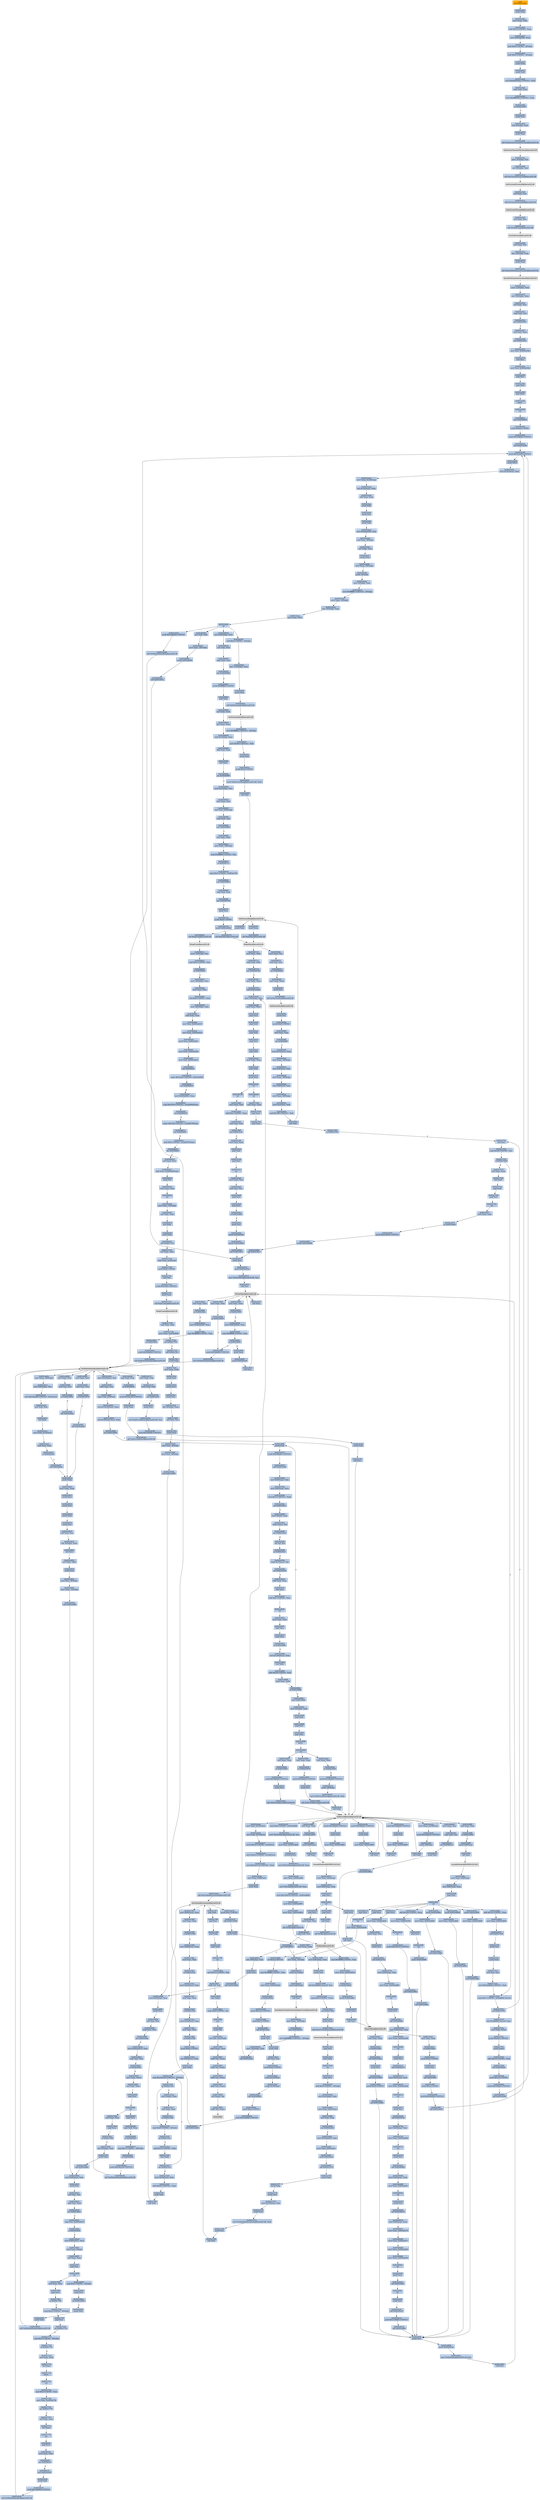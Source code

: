digraph G {
node[shape=rectangle,style=filled,fillcolor=lightsteelblue,color=lightsteelblue]
bgcolor="transparent"
a0x003bff16call_0x003ca4d1[label="start\ncall 0x003ca4d1",color="lightgrey",fillcolor="orange"];
a0x003ca4d1pushl_ebp[label="0x003ca4d1\npushl %ebp"];
a0x003ca4d2movl_esp_ebp[label="0x003ca4d2\nmovl %esp, %ebp"];
a0x003ca4d4subl_0x10UINT8_esp[label="0x003ca4d4\nsubl $0x10<UINT8>, %esp"];
a0x003ca4d7movl_0x003eb584_eax[label="0x003ca4d7\nmovl 0x003eb584, %eax"];
a0x003ca4dcandl_0x0UINT8__8ebp_[label="0x003ca4dc\nandl $0x0<UINT8>, -8(%ebp)"];
a0x003ca4e0andl_0x0UINT8__4ebp_[label="0x003ca4e0\nandl $0x0<UINT8>, -4(%ebp)"];
a0x003ca4e4pushl_ebx[label="0x003ca4e4\npushl %ebx"];
a0x003ca4e5pushl_edi[label="0x003ca4e5\npushl %edi"];
a0x003ca4e6movl_0xbb40e64eUINT32_edi[label="0x003ca4e6\nmovl $0xbb40e64e<UINT32>, %edi"];
a0x003ca4ebcmpl_edi_eax[label="0x003ca4eb\ncmpl %edi, %eax"];
a0x003ca4edmovl_0xffff0000UINT32_ebx[label="0x003ca4ed\nmovl $0xffff0000<UINT32>, %ebx"];
a0x003ca4f2je_0x003ca501[label="0x003ca4f2\nje 0x003ca501"];
a0x003ca501pushl_esi[label="0x003ca501\npushl %esi"];
a0x003ca502leal__8ebp__eax[label="0x003ca502\nleal -8(%ebp), %eax"];
a0x003ca505pushl_eax[label="0x003ca505\npushl %eax"];
a0x003ca506call_GetSystemTimeAsFileTime_kernel32_dll[label="0x003ca506\ncall GetSystemTimeAsFileTime@kernel32.dll"];
GetSystemTimeAsFileTime_kernel32_dll[label="GetSystemTimeAsFileTime@kernel32.dll",color="lightgrey",fillcolor="lightgrey"];
a0x003ca50cmovl__4ebp__esi[label="0x003ca50c\nmovl -4(%ebp), %esi"];
a0x003ca50fxorl__8ebp__esi[label="0x003ca50f\nxorl -8(%ebp), %esi"];
a0x003ca512call_GetCurrentProcessId_kernel32_dll[label="0x003ca512\ncall GetCurrentProcessId@kernel32.dll"];
GetCurrentProcessId_kernel32_dll[label="GetCurrentProcessId@kernel32.dll",color="lightgrey",fillcolor="lightgrey"];
a0x003ca518xorl_eax_esi[label="0x003ca518\nxorl %eax, %esi"];
a0x003ca51acall_GetCurrentThreadId_kernel32_dll[label="0x003ca51a\ncall GetCurrentThreadId@kernel32.dll"];
GetCurrentThreadId_kernel32_dll[label="GetCurrentThreadId@kernel32.dll",color="lightgrey",fillcolor="lightgrey"];
a0x003ca520xorl_eax_esi[label="0x003ca520\nxorl %eax, %esi"];
a0x003ca522call_GetTickCount_kernel32_dll[label="0x003ca522\ncall GetTickCount@kernel32.dll"];
GetTickCount_kernel32_dll[label="GetTickCount@kernel32.dll",color="lightgrey",fillcolor="lightgrey"];
a0x003ca528xorl_eax_esi[label="0x003ca528\nxorl %eax, %esi"];
a0x003ca52aleal__16ebp__eax[label="0x003ca52a\nleal -16(%ebp), %eax"];
a0x003ca52dpushl_eax[label="0x003ca52d\npushl %eax"];
a0x003ca52ecall_QueryPerformanceCounter_kernel32_dll[label="0x003ca52e\ncall QueryPerformanceCounter@kernel32.dll"];
QueryPerformanceCounter_kernel32_dll[label="QueryPerformanceCounter@kernel32.dll",color="lightgrey",fillcolor="lightgrey"];
a0x003ca534movl__12ebp__eax[label="0x003ca534\nmovl -12(%ebp), %eax"];
a0x003ca537xorl__16ebp__eax[label="0x003ca537\nxorl -16(%ebp), %eax"];
a0x003ca53axorl_eax_esi[label="0x003ca53a\nxorl %eax, %esi"];
a0x003ca53ccmpl_edi_esi[label="0x003ca53c\ncmpl %edi, %esi"];
a0x003ca53ejne_0x003ca547[label="0x003ca53e\njne 0x003ca547"];
a0x003ca547testl_esi_ebx[label="0x003ca547\ntestl %esi, %ebx"];
a0x003ca549jne_0x003ca552[label="0x003ca549\njne 0x003ca552"];
a0x003ca552movl_esi_0x003eb584[label="0x003ca552\nmovl %esi, 0x003eb584"];
a0x003ca558notl_esi[label="0x003ca558\nnotl %esi"];
a0x003ca55amovl_esi_0x003eb588[label="0x003ca55a\nmovl %esi, 0x003eb588"];
a0x003ca560popl_esi[label="0x003ca560\npopl %esi"];
a0x003ca561popl_edi[label="0x003ca561\npopl %edi"];
a0x003ca562popl_ebx[label="0x003ca562\npopl %ebx"];
a0x003ca563leave_[label="0x003ca563\nleave "];
a0x003ca564ret[label="0x003ca564\nret"];
a0x003bff1bjmp_0x003bfd36[label="0x003bff1b\njmp 0x003bfd36"];
a0x003bfd36pushl_0x60UINT8[label="0x003bfd36\npushl $0x60<UINT8>"];
a0x003bfd38pushl_0x3e66a0UINT32[label="0x003bfd38\npushl $0x3e66a0<UINT32>"];
a0x003bfd3dcall_0x003c4e90[label="0x003bfd3d\ncall 0x003c4e90"];
a0x003c4e90pushl_0x3c4ef0UINT32[label="0x003c4e90\npushl $0x3c4ef0<UINT32>"];
a0x003c4e95pushl_fs_0[label="0x003c4e95\npushl %fs:0"];
a0x003c4e9cmovl_0x10esp__eax[label="0x003c4e9c\nmovl 0x10(%esp), %eax"];
a0x003c4ea0movl_ebp_0x10esp_[label="0x003c4ea0\nmovl %ebp, 0x10(%esp)"];
a0x003c4ea4leal_0x10esp__ebp[label="0x003c4ea4\nleal 0x10(%esp), %ebp"];
a0x003c4ea8subl_eax_esp[label="0x003c4ea8\nsubl %eax, %esp"];
a0x003c4eaapushl_ebx[label="0x003c4eaa\npushl %ebx"];
a0x003c4eabpushl_esi[label="0x003c4eab\npushl %esi"];
a0x003c4eacpushl_edi[label="0x003c4eac\npushl %edi"];
a0x003c4eadmovl_0x003eb584_eax[label="0x003c4ead\nmovl 0x003eb584, %eax"];
a0x003c4eb2xorl_eax__4ebp_[label="0x003c4eb2\nxorl %eax, -4(%ebp)"];
a0x003c4eb5xorl_ebp_eax[label="0x003c4eb5\nxorl %ebp, %eax"];
a0x003c4eb7pushl_eax[label="0x003c4eb7\npushl %eax"];
a0x003c4eb8movl_esp__24ebp_[label="0x003c4eb8\nmovl %esp, -24(%ebp)"];
a0x003c4ebbpushl__8ebp_[label="0x003c4ebb\npushl -8(%ebp)"];
a0x003c4ebemovl__4ebp__eax[label="0x003c4ebe\nmovl -4(%ebp), %eax"];
a0x003c4ec1movl_0xfffffffeUINT32__4ebp_[label="0x003c4ec1\nmovl $0xfffffffe<UINT32>, -4(%ebp)"];
a0x003c4ec8movl_eax__8ebp_[label="0x003c4ec8\nmovl %eax, -8(%ebp)"];
a0x003c4ecbleal__16ebp__eax[label="0x003c4ecb\nleal -16(%ebp), %eax"];
a0x003c4ecemovl_eax_fs_0[label="0x003c4ece\nmovl %eax, %fs:0"];
a0x003c4ed4ret[label="0x003c4ed4\nret"];
a0x003bfd42andl_0x0UINT8__4ebp_[label="0x003bfd42\nandl $0x0<UINT8>, -4(%ebp)"];
a0x003bfd46leal__112ebp__eax[label="0x003bfd46\nleal -112(%ebp), %eax"];
a0x003bfd49pushl_eax[label="0x003bfd49\npushl %eax"];
a0x003bfd4acall_GetStartupInfoA_kernel32_dll[label="0x003bfd4a\ncall GetStartupInfoA@kernel32.dll"];
GetStartupInfoA_kernel32_dll[label="GetStartupInfoA@kernel32.dll",color="lightgrey",fillcolor="lightgrey"];
a0x003bfd50movl_0xfffffffeUINT32__4ebp_[label="0x003bfd50\nmovl $0xfffffffe<UINT32>, -4(%ebp)"];
a0x003bfd57movl_0x94UINT32_edi[label="0x003bfd57\nmovl $0x94<UINT32>, %edi"];
a0x003bfd5cpushl_edi[label="0x003bfd5c\npushl %edi"];
a0x003bfd5dpushl_0x0UINT8[label="0x003bfd5d\npushl $0x0<UINT8>"];
a0x003bfd5fmovl_GetProcessHeap_kernel32_dll_ebx[label="0x003bfd5f\nmovl GetProcessHeap@kernel32.dll, %ebx"];
a0x003bfd65call_ebx[label="0x003bfd65\ncall %ebx"];
GetProcessHeap_kernel32_dll[label="GetProcessHeap@kernel32.dll",color="lightgrey",fillcolor="lightgrey"];
a0x003bfd67pushl_eax[label="0x003bfd67\npushl %eax"];
a0x003bfd68call_HeapAlloc_kernel32_dll[label="0x003bfd68\ncall HeapAlloc@kernel32.dll"];
HeapAlloc_kernel32_dll[label="HeapAlloc@kernel32.dll",color="lightgrey",fillcolor="lightgrey"];
a0x003bfd6emovl_eax_esi[label="0x003bfd6e\nmovl %eax, %esi"];
a0x003bfd70testl_esi_esi[label="0x003bfd70\ntestl %esi, %esi"];
a0x003bfd72jne_0x003bfd81[label="0x003bfd72\njne 0x003bfd81"];
a0x003bfd81movl_edi_esi_[label="0x003bfd81\nmovl %edi, (%esi)"];
a0x003bfd83pushl_esi[label="0x003bfd83\npushl %esi"];
a0x003bfd84call_GetVersionExA_kernel32_dll[label="0x003bfd84\ncall GetVersionExA@kernel32.dll"];
GetVersionExA_kernel32_dll[label="GetVersionExA@kernel32.dll",color="lightgrey",fillcolor="lightgrey"];
a0x003bfd8apushl_esi[label="0x003bfd8a\npushl %esi"];
a0x003bfd8bpushl_0x0UINT8[label="0x003bfd8b\npushl $0x0<UINT8>"];
a0x003bfd8dtestl_eax_eax[label="0x003bfd8d\ntestl %eax, %eax"];
a0x003bfd8fjne_0x003bfd9f[label="0x003bfd8f\njne 0x003bfd9f"];
a0x003bfd9fmovl_0x10esi__eax[label="0x003bfd9f\nmovl 0x10(%esi), %eax"];
a0x003bfda2movl_eax__32ebp_[label="0x003bfda2\nmovl %eax, -32(%ebp)"];
a0x003bfda5movl_0x4esi__eax[label="0x003bfda5\nmovl 0x4(%esi), %eax"];
a0x003bfda8movl_eax__36ebp_[label="0x003bfda8\nmovl %eax, -36(%ebp)"];
a0x003bfdabmovl_0x8esi__eax[label="0x003bfdab\nmovl 0x8(%esi), %eax"];
a0x003bfdaemovl_eax__40ebp_[label="0x003bfdae\nmovl %eax, -40(%ebp)"];
a0x003bfdb1movl_0xcesi__edi[label="0x003bfdb1\nmovl 0xc(%esi), %edi"];
a0x003bfdb4andl_0x7fffUINT32_edi[label="0x003bfdb4\nandl $0x7fff<UINT32>, %edi"];
a0x003bfdbacall_ebx[label="0x003bfdba\ncall %ebx"];
a0x003bfdbcpushl_eax[label="0x003bfdbc\npushl %eax"];
a0x003bfdbdcall_HeapFree_kernel32_dll[label="0x003bfdbd\ncall HeapFree@kernel32.dll"];
HeapFree_kernel32_dll[label="HeapFree@kernel32.dll",color="lightgrey",fillcolor="lightgrey"];
a0x003bfdc3movl__32ebp__esi[label="0x003bfdc3\nmovl -32(%ebp), %esi"];
a0x003bfdc6cmpl_0x2UINT8_esi[label="0x003bfdc6\ncmpl $0x2<UINT8>, %esi"];
a0x003bfdc9je_0x003bfdd1[label="0x003bfdc9\nje 0x003bfdd1"];
a0x003bfdd1movl__36ebp__ecx[label="0x003bfdd1\nmovl -36(%ebp), %ecx"];
a0x003bfdd4movl_ecx_eax[label="0x003bfdd4\nmovl %ecx, %eax"];
a0x003bfdd6shll_0x8UINT8_eax[label="0x003bfdd6\nshll $0x8<UINT8>, %eax"];
a0x003bfdd9movl__40ebp__edx[label="0x003bfdd9\nmovl -40(%ebp), %edx"];
a0x003bfddcaddl_edx_eax[label="0x003bfddc\naddl %edx, %eax"];
a0x003bfddemovl_esi_0x003ed310[label="0x003bfdde\nmovl %esi, 0x003ed310"];
a0x003bfde4movl_eax_0x003ed318[label="0x003bfde4\nmovl %eax, 0x003ed318"];
a0x003bfde9movl_ecx_0x003ed31c[label="0x003bfde9\nmovl %ecx, 0x003ed31c"];
a0x003bfdefmovl_edx_0x003ed320[label="0x003bfdef\nmovl %edx, 0x003ed320"];
a0x003bfdf5movl_edi_0x003ed314[label="0x003bfdf5\nmovl %edi, 0x003ed314"];
a0x003bfdfbcall_0x003bfcf5[label="0x003bfdfb\ncall 0x003bfcf5"];
a0x003bfcf5cmpw_0x5a4dUINT16_0x003a0000[label="0x003bfcf5\ncmpw $0x5a4d<UINT16>, 0x003a0000"];
a0x003bfcfejne_0x003bfd33[label="0x003bfcfe\njne 0x003bfd33"];
a0x003bfd00movl_0x003a003c_eax[label="0x003bfd00\nmovl 0x003a003c, %eax"];
a0x003bfd05cmpl_0x4550UINT32_0x3a0000eax_[label="0x003bfd05\ncmpl $0x4550<UINT32>, 0x3a0000(%eax)"];
a0x003bfd0fjne_0x003bfd33[label="0x003bfd0f\njne 0x003bfd33"];
a0x003bfd11cmpw_0x10bUINT16_0x3a0018eax_[label="0x003bfd11\ncmpw $0x10b<UINT16>, 0x3a0018(%eax)"];
a0x003bfd1ajne_0x003bfd33[label="0x003bfd1a\njne 0x003bfd33"];
a0x003bfd1ccmpl_0xeUINT8_0x3a0074eax_[label="0x003bfd1c\ncmpl $0xe<UINT8>, 0x3a0074(%eax)"];
a0x003bfd23jbe_0x003bfd33[label="0x003bfd23\njbe 0x003bfd33"];
a0x003bfd25xorl_ecx_ecx[label="0x003bfd25\nxorl %ecx, %ecx"];
a0x003bfd27cmpl_ecx_0x3a00e8eax_[label="0x003bfd27\ncmpl %ecx, 0x3a00e8(%eax)"];
a0x003bfd2dsetne_cl[label="0x003bfd2d\nsetne %cl"];
a0x003bfd30movl_ecx_eax[label="0x003bfd30\nmovl %ecx, %eax"];
a0x003bfd32ret[label="0x003bfd32\nret"];
a0x003bfe00movl_eax__32ebp_[label="0x003bfe00\nmovl %eax, -32(%ebp)"];
a0x003bfe03xorl_ebx_ebx[label="0x003bfe03\nxorl %ebx, %ebx"];
a0x003bfe05incl_ebx[label="0x003bfe05\nincl %ebx"];
a0x003bfe06pushl_ebx[label="0x003bfe06\npushl %ebx"];
a0x003bfe07call_0x003c7722[label="0x003bfe07\ncall 0x003c7722"];
a0x003c7722xorl_eax_eax[label="0x003c7722\nxorl %eax, %eax"];
a0x003c7724cmpl_eax_0x4esp_[label="0x003c7724\ncmpl %eax, 0x4(%esp)"];
a0x003c7728pushl_0x0UINT8[label="0x003c7728\npushl $0x0<UINT8>"];
a0x003c772asete_al[label="0x003c772a\nsete %al"];
a0x003c772dpushl_0x1000UINT32[label="0x003c772d\npushl $0x1000<UINT32>"];
a0x003c7732pushl_eax[label="0x003c7732\npushl %eax"];
a0x003c7733call_HeapCreate_kernel32_dll[label="0x003c7733\ncall HeapCreate@kernel32.dll"];
HeapCreate_kernel32_dll[label="HeapCreate@kernel32.dll",color="lightgrey",fillcolor="lightgrey"];
a0x003c7739testl_eax_eax[label="0x003c7739\ntestl %eax, %eax"];
a0x003c773bmovl_eax_0x003edb08[label="0x003c773b\nmovl %eax, 0x003edb08"];
a0x003c7740jne_0x003c7745[label="0x003c7740\njne 0x003c7745"];
a0x003c7745call_0x003c76c7[label="0x003c7745\ncall 0x003c76c7"];
a0x003c76c7pushl_ebp[label="0x003c76c7\npushl %ebp"];
a0x003c76c8movl_esp_ebp[label="0x003c76c8\nmovl %esp, %ebp"];
a0x003c76capushl_ecx[label="0x003c76ca\npushl %ecx"];
a0x003c76cbpushl_ecx[label="0x003c76cb\npushl %ecx"];
a0x003c76ccpushl_esi[label="0x003c76cc\npushl %esi"];
a0x003c76cdleal__4ebp__eax[label="0x003c76cd\nleal -4(%ebp), %eax"];
a0x003c76d0xorl_esi_esi[label="0x003c76d0\nxorl %esi, %esi"];
a0x003c76d2pushl_eax[label="0x003c76d2\npushl %eax"];
a0x003c76d3movl_esi__4ebp_[label="0x003c76d3\nmovl %esi, -4(%ebp)"];
a0x003c76d6movl_esi__8ebp_[label="0x003c76d6\nmovl %esi, -8(%ebp)"];
a0x003c76d9call_0x003c4086[label="0x003c76d9\ncall 0x003c4086"];
a0x003c4086movl_0x4esp__ecx[label="0x003c4086\nmovl 0x4(%esp), %ecx"];
a0x003c408apushl_esi[label="0x003c408a\npushl %esi"];
a0x003c408bxorl_esi_esi[label="0x003c408b\nxorl %esi, %esi"];
a0x003c408dcmpl_esi_ecx[label="0x003c408d\ncmpl %esi, %ecx"];
a0x003c408fjne_0x003c40ae[label="0x003c408f\njne 0x003c40ae"];
a0x003c40aemovl_0x003ed310_eax[label="0x003c40ae\nmovl 0x003ed310, %eax"];
a0x003c40b3cmpl_esi_eax[label="0x003c40b3\ncmpl %esi, %eax"];
a0x003c40b5je_0x003c4091[label="0x003c40b5\nje 0x003c4091"];
a0x003c40b7movl_eax_ecx_[label="0x003c40b7\nmovl %eax, (%ecx)"];
a0x003c40b9xorl_eax_eax[label="0x003c40b9\nxorl %eax, %eax"];
a0x003c40bbpopl_esi[label="0x003c40bb\npopl %esi"];
a0x003c40bcret[label="0x003c40bc\nret"];
a0x003c76detestl_eax_eax[label="0x003c76de\ntestl %eax, %eax"];
a0x003c76e0popl_ecx[label="0x003c76e0\npopl %ecx"];
a0x003c76e1je_0x003c76f0[label="0x003c76e1\nje 0x003c76f0"];
a0x003c76f0leal__8ebp__eax[label="0x003c76f0\nleal -8(%ebp), %eax"];
a0x003c76f3pushl_eax[label="0x003c76f3\npushl %eax"];
a0x003c76f4call_0x003c40bd[label="0x003c76f4\ncall 0x003c40bd"];
a0x003c40bdmovl_0x4esp__eax[label="0x003c40bd\nmovl 0x4(%esp), %eax"];
a0x003c40c1pushl_esi[label="0x003c40c1\npushl %esi"];
a0x003c40c2xorl_esi_esi[label="0x003c40c2\nxorl %esi, %esi"];
a0x003c40c4cmpl_esi_eax[label="0x003c40c4\ncmpl %esi, %eax"];
a0x003c40c6jne_0x003c40e5[label="0x003c40c6\njne 0x003c40e5"];
a0x003c40e5cmpl_esi_0x003ed310[label="0x003c40e5\ncmpl %esi, 0x003ed310"];
a0x003c40ebje_0x003c40c8[label="0x003c40eb\nje 0x003c40c8"];
a0x003c40edmovl_0x003ed31c_ecx[label="0x003c40ed\nmovl 0x003ed31c, %ecx"];
a0x003c40f3movl_ecx_eax_[label="0x003c40f3\nmovl %ecx, (%eax)"];
a0x003c40f5xorl_eax_eax[label="0x003c40f5\nxorl %eax, %eax"];
a0x003c40f7popl_esi[label="0x003c40f7\npopl %esi"];
a0x003c40f8ret[label="0x003c40f8\nret"];
a0x003c76f9testl_eax_eax[label="0x003c76f9\ntestl %eax, %eax"];
a0x003c76fbpopl_ecx[label="0x003c76fb\npopl %ecx"];
a0x003c76fcje_0x003c770b[label="0x003c76fc\nje 0x003c770b"];
a0x003c770bcmpl_0x2UINT8__4ebp_[label="0x003c770b\ncmpl $0x2<UINT8>, -4(%ebp)"];
a0x003c770fpopl_esi[label="0x003c770f\npopl %esi"];
a0x003c7710jne_0x003c771d[label="0x003c7710\njne 0x003c771d"];
a0x003c7712cmpl_0x5UINT8__8ebp_[label="0x003c7712\ncmpl $0x5<UINT8>, -8(%ebp)"];
a0x003c7716jb_0x003c771d[label="0x003c7716\njb 0x003c771d"];
a0x003c7718xorl_eax_eax[label="0x003c7718\nxorl %eax, %eax"];
a0x003c771aincl_eax[label="0x003c771a\nincl %eax"];
a0x003c771bleave_[label="0x003c771b\nleave "];
a0x003c771cret[label="0x003c771c\nret"];
a0x003c774acmpl_0x3UINT8_eax[label="0x003c774a\ncmpl $0x3<UINT8>, %eax"];
a0x003c774dmovl_eax_0x003ee758[label="0x003c774d\nmovl %eax, 0x003ee758"];
a0x003c7752jne_0x003c7778[label="0x003c7752\njne 0x003c7778"];
a0x003c7778xorl_eax_eax[label="0x003c7778\nxorl %eax, %eax"];
a0x003c777aincl_eax[label="0x003c777a\nincl %eax"];
a0x003c777bret[label="0x003c777b\nret"];
a0x003bfe0cpopl_ecx[label="0x003bfe0c\npopl %ecx"];
a0x003bfe0dtestl_eax_eax[label="0x003bfe0d\ntestl %eax, %eax"];
a0x003bfe0fjne_0x003bfe19[label="0x003bfe0f\njne 0x003bfe19"];
a0x003bfe19call_0x003c4c66[label="0x003bfe19\ncall 0x003c4c66"];
a0x003c4c66pushl_edi[label="0x003c4c66\npushl %edi"];
a0x003c4c67pushl_0x3dbdb4UINT32[label="0x003c4c67\npushl $0x3dbdb4<UINT32>"];
a0x003c4c6ccall_GetModuleHandleA_kernel32_dll[label="0x003c4c6c\ncall GetModuleHandleA@kernel32.dll"];
GetModuleHandleA_kernel32_dll[label="GetModuleHandleA@kernel32.dll",color="lightgrey",fillcolor="lightgrey"];
a0x003c4c72movl_eax_edi[label="0x003c4c72\nmovl %eax, %edi"];
a0x003c4c74testl_edi_edi[label="0x003c4c74\ntestl %edi, %edi"];
a0x003c4c76jne_0x003c4c81[label="0x003c4c76\njne 0x003c4c81"];
a0x003c4c81pushl_esi[label="0x003c4c81\npushl %esi"];
a0x003c4c82movl_GetProcAddress_kernel32_dll_esi[label="0x003c4c82\nmovl GetProcAddress@kernel32.dll, %esi"];
a0x003c4c88pushl_0x3dbdf4UINT32[label="0x003c4c88\npushl $0x3dbdf4<UINT32>"];
a0x003c4c8dpushl_edi[label="0x003c4c8d\npushl %edi"];
a0x003c4c8ecall_esi[label="0x003c4c8e\ncall %esi"];
GetProcAddress_kernel32_dll[label="GetProcAddress@kernel32.dll",color="lightgrey",fillcolor="lightgrey"];
a0x003c4c90pushl_0x3dbde8UINT32[label="0x003c4c90\npushl $0x3dbde8<UINT32>"];
a0x003c4c95pushl_edi[label="0x003c4c95\npushl %edi"];
a0x003c4c96movl_eax_0x003ed688[label="0x003c4c96\nmovl %eax, 0x003ed688"];
a0x003c4c9bcall_esi[label="0x003c4c9b\ncall %esi"];
a0x003c4c9dpushl_0x3dbddcUINT32[label="0x003c4c9d\npushl $0x3dbddc<UINT32>"];
a0x003c4ca2pushl_edi[label="0x003c4ca2\npushl %edi"];
a0x003c4ca3movl_eax_0x003ed68c[label="0x003c4ca3\nmovl %eax, 0x003ed68c"];
a0x003c4ca8call_esi[label="0x003c4ca8\ncall %esi"];
a0x003c4caapushl_0x3dbdd4UINT32[label="0x003c4caa\npushl $0x3dbdd4<UINT32>"];
a0x003c4cafpushl_edi[label="0x003c4caf\npushl %edi"];
a0x003c4cb0movl_eax_0x003ed690[label="0x003c4cb0\nmovl %eax, 0x003ed690"];
a0x003c4cb5call_esi[label="0x003c4cb5\ncall %esi"];
a0x003c4cb7cmpl_0x0UINT8_0x003ed688[label="0x003c4cb7\ncmpl $0x0<UINT8>, 0x003ed688"];
a0x003c4cbemovl_TlsSetValue_kernel32_dll_esi[label="0x003c4cbe\nmovl TlsSetValue@kernel32.dll, %esi"];
a0x003c4cc4movl_eax_0x003ed694[label="0x003c4cc4\nmovl %eax, 0x003ed694"];
a0x003c4cc9je_0x003c4ce1[label="0x003c4cc9\nje 0x003c4ce1"];
a0x003c4ce1movl_TlsGetValue_kernel32_dll_eax[label="0x003c4ce1\nmovl TlsGetValue@kernel32.dll, %eax"];
a0x003c4ce6movl_eax_0x003ed68c[label="0x003c4ce6\nmovl %eax, 0x003ed68c"];
a0x003c4cebmovl_TlsFree_kernel32_dll_eax[label="0x003c4ceb\nmovl TlsFree@kernel32.dll, %eax"];
a0x003c4cf0movl_0x3c497fUINT32_0x003ed688[label="0x003c4cf0\nmovl $0x3c497f<UINT32>, 0x003ed688"];
a0x003c4cfamovl_esi_0x003ed690[label="0x003c4cfa\nmovl %esi, 0x003ed690"];
a0x003c4d00movl_eax_0x003ed694[label="0x003c4d00\nmovl %eax, 0x003ed694"];
a0x003c4d05call_TlsAlloc_kernel32_dll[label="0x003c4d05\ncall TlsAlloc@kernel32.dll"];
TlsAlloc_kernel32_dll[label="TlsAlloc@kernel32.dll",color="lightgrey",fillcolor="lightgrey"];
a0x003c4d0bcmpl_0xffffffffUINT8_eax[label="0x003c4d0b\ncmpl $0xffffffff<UINT8>, %eax"];
a0x003c4d0emovl_eax_0x003eb5a4[label="0x003c4d0e\nmovl %eax, 0x003eb5a4"];
a0x003c4d13je_0x003c4de5[label="0x003c4d13\nje 0x003c4de5"];
a0x003c4d19pushl_0x003ed68c[label="0x003c4d19\npushl 0x003ed68c"];
a0x003c4d1fpushl_eax[label="0x003c4d1f\npushl %eax"];
a0x003c4d20call_esi[label="0x003c4d20\ncall %esi"];
TlsSetValue_kernel32_dll[label="TlsSetValue@kernel32.dll",color="lightgrey",fillcolor="lightgrey"];
a0x003c4d22testl_eax_eax[label="0x003c4d22\ntestl %eax, %eax"];
a0x003c4d24je_0x003c4de5[label="0x003c4d24\nje 0x003c4de5"];
a0x003c4d2acall_0x003c42ad[label="0x003c4d2a\ncall 0x003c42ad"];
a0x003c42adpushl_esi[label="0x003c42ad\npushl %esi"];
a0x003c42aecall_0x003c4908[label="0x003c42ae\ncall 0x003c4908"];
a0x003c4908pushl_0x0UINT8[label="0x003c4908\npushl $0x0<UINT8>"];
a0x003c490acall_0x003c489a[label="0x003c490a\ncall 0x003c489a"];
a0x003c489apushl_esi[label="0x003c489a\npushl %esi"];
a0x003c489bpushl_0x003eb5a4[label="0x003c489b\npushl 0x003eb5a4"];
a0x003c48a1movl_TlsGetValue_kernel32_dll_esi[label="0x003c48a1\nmovl TlsGetValue@kernel32.dll, %esi"];
a0x003c48a7call_esi[label="0x003c48a7\ncall %esi"];
TlsGetValue_kernel32_dll[label="TlsGetValue@kernel32.dll",color="lightgrey",fillcolor="lightgrey"];
a0x003c48a9testl_eax_eax[label="0x003c48a9\ntestl %eax, %eax"];
a0x003c48abje_0x003c48ce[label="0x003c48ab\nje 0x003c48ce"];
a0x003c48admovl_0x003eb5a0_eax[label="0x003c48ad\nmovl 0x003eb5a0, %eax"];
a0x003c48b2cmpl_0xffffffffUINT8_eax[label="0x003c48b2\ncmpl $0xffffffff<UINT8>, %eax"];
a0x003c48b5je_0x003c48ce[label="0x003c48b5\nje 0x003c48ce"];
a0x003c48cepushl_0x3dbdb4UINT32[label="0x003c48ce\npushl $0x3dbdb4<UINT32>"];
a0x003c48d3call_GetModuleHandleA_kernel32_dll[label="0x003c48d3\ncall GetModuleHandleA@kernel32.dll"];
a0x003c48d9movl_eax_esi[label="0x003c48d9\nmovl %eax, %esi"];
a0x003c48dbtestl_esi_esi[label="0x003c48db\ntestl %esi, %esi"];
a0x003c48ddje_0x003c4902[label="0x003c48dd\nje 0x003c4902"];
a0x003c48dfcall_0x003c482e[label="0x003c48df\ncall 0x003c482e"];
a0x003c482epushl_ebp[label="0x003c482e\npushl %ebp"];
a0x003c482fmovl_esp_ebp[label="0x003c482f\nmovl %esp, %ebp"];
a0x003c4831pushl_ecx[label="0x003c4831\npushl %ecx"];
a0x003c4832pushl_ecx[label="0x003c4832\npushl %ecx"];
a0x003c4833pushl_ebx[label="0x003c4833\npushl %ebx"];
a0x003c4834pushl_esi[label="0x003c4834\npushl %esi"];
a0x003c4835xorl_esi_esi[label="0x003c4835\nxorl %esi, %esi"];
a0x003c4837leal__4ebp__eax[label="0x003c4837\nleal -4(%ebp), %eax"];
a0x003c483aincl_esi[label="0x003c483a\nincl %esi"];
a0x003c483bxorl_ebx_ebx[label="0x003c483b\nxorl %ebx, %ebx"];
a0x003c483dpushl_eax[label="0x003c483d\npushl %eax"];
a0x003c483emovl_esi__8ebp_[label="0x003c483e\nmovl %esi, -8(%ebp)"];
a0x003c4841movl_ebx__4ebp_[label="0x003c4841\nmovl %ebx, -4(%ebp)"];
a0x003c4844call_0x003c40bd[label="0x003c4844\ncall 0x003c40bd"];
a0x003c4849cmpl_0x5UINT8__4ebp_[label="0x003c4849\ncmpl $0x5<UINT8>, -4(%ebp)"];
a0x003c484dpopl_ecx[label="0x003c484d\npopl %ecx"];
a0x003c484ejle_0x003c4854[label="0x003c484e\njle 0x003c4854"];
a0x003c4854pushl_edi[label="0x003c4854\npushl %edi"];
a0x003c4855pushl_ebx[label="0x003c4855\npushl %ebx"];
a0x003c4856call_GetModuleHandleA_kernel32_dll[label="0x003c4856\ncall GetModuleHandleA@kernel32.dll"];
a0x003c485cmovl_0x3ceax__esi[label="0x003c485c\nmovl 0x3c(%eax), %esi"];
a0x003c485faddl_eax_esi[label="0x003c485f\naddl %eax, %esi"];
a0x003c4861cmpw_bx_0x6esi_[label="0x003c4861\ncmpw %bx, 0x6(%esi)"];
a0x003c4865movzwl_0x14esi__eax[label="0x003c4865\nmovzwl 0x14(%esi), %eax"];
a0x003c4869leal_0x18eaxesi__edi[label="0x003c4869\nleal 0x18(%eax,%esi), %edi"];
a0x003c486djbe_0x003c4892[label="0x003c486d\njbe 0x003c4892"];
a0x003c486fpushl_edi[label="0x003c486f\npushl %edi"];
a0x003c4870pushl_0x3dbd9cUINT32[label="0x003c4870\npushl $0x3dbd9c<UINT32>"];
a0x003c4875call_0x003c4580[label="0x003c4875\ncall 0x003c4580"];
a0x003c4580movl_0x4esp__edx[label="0x003c4580\nmovl 0x4(%esp), %edx"];
a0x003c4584movl_0x8esp__ecx[label="0x003c4584\nmovl 0x8(%esp), %ecx"];
a0x003c4588testl_0x3UINT32_edx[label="0x003c4588\ntestl $0x3<UINT32>, %edx"];
a0x003c458ejne_0x003c45cc[label="0x003c458e\njne 0x003c45cc"];
a0x003c4590movl_edx__eax[label="0x003c4590\nmovl (%edx), %eax"];
a0x003c4592cmpb_ecx__al[label="0x003c4592\ncmpb (%ecx), %al"];
a0x003c4594jne_0x003c45c4[label="0x003c4594\njne 0x003c45c4"];
a0x003c4596orb_al_al[label="0x003c4596\norb %al, %al"];
a0x003c4598je_0x003c45c0[label="0x003c4598\nje 0x003c45c0"];
a0x003c459acmpb_0x1ecx__ah[label="0x003c459a\ncmpb 0x1(%ecx), %ah"];
a0x003c459djne_0x003c45c4[label="0x003c459d\njne 0x003c45c4"];
a0x003c45c4sbbl_eax_eax[label="0x003c45c4\nsbbl %eax, %eax"];
a0x003c45c6shll_eax[label="0x003c45c6\nshll %eax"];
a0x003c45c8addl_0x1UINT8_eax[label="0x003c45c8\naddl $0x1<UINT8>, %eax"];
a0x003c45cbret[label="0x003c45cb\nret"];
a0x003c487atestl_eax_eax[label="0x003c487a\ntestl %eax, %eax"];
a0x003c487cpopl_ecx[label="0x003c487c\npopl %ecx"];
a0x003c487dpopl_ecx[label="0x003c487d\npopl %ecx"];
a0x003c487eje_0x003c488e[label="0x003c487e\nje 0x003c488e"];
a0x003c4880movzwl_0x6esi__eax[label="0x003c4880\nmovzwl 0x6(%esi), %eax"];
a0x003c4884incl_ebx[label="0x003c4884\nincl %ebx"];
a0x003c4885addl_0x28UINT8_edi[label="0x003c4885\naddl $0x28<UINT8>, %edi"];
a0x003c4888cmpl_eax_ebx[label="0x003c4888\ncmpl %eax, %ebx"];
a0x003c488ajb_0x003c486f[label="0x003c488a\njb 0x003c486f"];
a0x003c488cjmp_0x003c4892[label="0x003c488c\njmp 0x003c4892"];
a0x003c4892movl__8ebp__eax[label="0x003c4892\nmovl -8(%ebp), %eax"];
a0x003c4895popl_edi[label="0x003c4895\npopl %edi"];
a0x003c4896popl_esi[label="0x003c4896\npopl %esi"];
a0x003c4897popl_ebx[label="0x003c4897\npopl %ebx"];
a0x003c4898leave_[label="0x003c4898\nleave "];
a0x003c4899ret[label="0x003c4899\nret"];
a0x003c48e4testl_eax_eax[label="0x003c48e4\ntestl %eax, %eax"];
a0x003c48e6je_0x003c4902[label="0x003c48e6\nje 0x003c4902"];
a0x003c48e8pushl_0x3dbda4UINT32[label="0x003c48e8\npushl $0x3dbda4<UINT32>"];
a0x003c48edpushl_esi[label="0x003c48ed\npushl %esi"];
a0x003c48eecall_GetProcAddress_kernel32_dll[label="0x003c48ee\ncall GetProcAddress@kernel32.dll"];
a0x003c48f4testl_eax_eax[label="0x003c48f4\ntestl %eax, %eax"];
a0x003c48f6je_0x003c4902[label="0x003c48f6\nje 0x003c4902"];
a0x003c48f8pushl_0x8esp_[label="0x003c48f8\npushl 0x8(%esp)"];
a0x003c48fccall_eax[label="0x003c48fc\ncall %eax"];
EncodePointer_KERNEL32_DLL[label="EncodePointer@KERNEL32.DLL",color="lightgrey",fillcolor="lightgrey"];
a0x003c48femovl_eax_0x8esp_[label="0x003c48fe\nmovl %eax, 0x8(%esp)"];
a0x003c4902movl_0x8esp__eax[label="0x003c4902\nmovl 0x8(%esp), %eax"];
a0x003c4906popl_esi[label="0x003c4906\npopl %esi"];
a0x003c4907ret[label="0x003c4907\nret"];
a0x003c490fpopl_ecx[label="0x003c490f\npopl %ecx"];
a0x003c4910ret[label="0x003c4910\nret"];
a0x003c42b3movl_eax_esi[label="0x003c42b3\nmovl %eax, %esi"];
a0x003c42b5pushl_esi[label="0x003c42b5\npushl %esi"];
a0x003c42b6call_0x003c47fa[label="0x003c42b6\ncall 0x003c47fa"];
a0x003c47famovl_0x4esp__eax[label="0x003c47fa\nmovl 0x4(%esp), %eax"];
a0x003c47femovl_eax_0x003ed684[label="0x003c47fe\nmovl %eax, 0x003ed684"];
a0x003c4803ret[label="0x003c4803\nret"];
a0x003c42bbpushl_esi[label="0x003c42bb\npushl %esi"];
a0x003c42bccall_0x003d0d8f[label="0x003c42bc\ncall 0x003d0d8f"];
a0x003d0d8fmovl_0x4esp__eax[label="0x003d0d8f\nmovl 0x4(%esp), %eax"];
a0x003d0d93movl_eax_0x003edc90[label="0x003d0d93\nmovl %eax, 0x003edc90"];
a0x003d0d98ret[label="0x003d0d98\nret"];
a0x003c42c1pushl_esi[label="0x003c42c1\npushl %esi"];
a0x003c42c2call_0x003bdc15[label="0x003c42c2\ncall 0x003bdc15"];
a0x003bdc15movl_0x4esp__eax[label="0x003bdc15\nmovl 0x4(%esp), %eax"];
a0x003bdc19movl_eax_0x003ed2e8[label="0x003bdc19\nmovl %eax, 0x003ed2e8"];
a0x003bdc1eret[label="0x003bdc1e\nret"];
a0x003c42c7pushl_esi[label="0x003c42c7\npushl %esi"];
a0x003c42c8call_0x003c67de[label="0x003c42c8\ncall 0x003c67de"];
a0x003c67demovl_0x4esp__eax[label="0x003c67de\nmovl 0x4(%esp), %eax"];
a0x003c67e2movl_eax_0x003ed9b4[label="0x003c67e2\nmovl %eax, 0x003ed9b4"];
a0x003c67e7ret[label="0x003c67e7\nret"];
a0x003c42cdpushl_esi[label="0x003c42cd\npushl %esi"];
a0x003c42cecall_0x003d0d85[label="0x003c42ce\ncall 0x003d0d85"];
a0x003d0d85movl_0x4esp__eax[label="0x003d0d85\nmovl 0x4(%esp), %eax"];
a0x003d0d89movl_eax_0x003edc8c[label="0x003d0d89\nmovl %eax, 0x003edc8c"];
a0x003d0d8eret[label="0x003d0d8e\nret"];
a0x003c42d3pushl_esi[label="0x003c42d3\npushl %esi"];
a0x003c42d4call_0x003d0b7b[label="0x003c42d4\ncall 0x003d0b7b"];
a0x003d0b7bmovl_0x4esp__eax[label="0x003d0b7b\nmovl 0x4(%esp), %eax"];
a0x003d0b7fmovl_eax_0x003edc78[label="0x003d0b7f\nmovl %eax, 0x003edc78"];
a0x003d0b84movl_eax_0x003edc7c[label="0x003d0b84\nmovl %eax, 0x003edc7c"];
a0x003d0b89movl_eax_0x003edc80[label="0x003d0b89\nmovl %eax, 0x003edc80"];
a0x003d0b8emovl_eax_0x003edc84[label="0x003d0b8e\nmovl %eax, 0x003edc84"];
a0x003d0b93ret[label="0x003d0b93\nret"];
a0x003c42d9pushl_esi[label="0x003c42d9\npushl %esi"];
a0x003c42dacall_0x003c9e6c[label="0x003c42da\ncall 0x003c9e6c"];
a0x003c9e6cret[label="0x003c9e6c\nret"];
a0x003c42dfpushl_esi[label="0x003c42df\npushl %esi"];
a0x003c42e0call_0x003c9e10[label="0x003c42e0\ncall 0x003c9e10"];
a0x003c9e10pushl_0x3c9d8dUINT32[label="0x003c9e10\npushl $0x3c9d8d<UINT32>"];
a0x003c9e15call_0x003c489a[label="0x003c9e15\ncall 0x003c489a"];
a0x003c9e1apopl_ecx[label="0x003c9e1a\npopl %ecx"];
a0x003c9e1bmovl_eax_0x003edb4c[label="0x003c9e1b\nmovl %eax, 0x003edb4c"];
a0x003c9e20ret[label="0x003c9e20\nret"];
a0x003c42e5pushl_0x3c427eUINT32[label="0x003c42e5\npushl $0x3c427e<UINT32>"];
a0x003c42eacall_0x003c489a[label="0x003c42ea\ncall 0x003c489a"];
a0x003c42efaddl_0x24UINT8_esp[label="0x003c42ef\naddl $0x24<UINT8>, %esp"];
a0x003c42f2movl_eax_0x003eb580[label="0x003c42f2\nmovl %eax, 0x003eb580"];
a0x003c42f7popl_esi[label="0x003c42f7\npopl %esi"];
a0x003c42f8ret[label="0x003c42f8\nret"];
a0x003c4d2fpushl_0x003ed688[label="0x003c4d2f\npushl 0x003ed688"];
a0x003c4d35call_0x003c489a[label="0x003c4d35\ncall 0x003c489a"];
a0x003c4d3apushl_0x003ed68c[label="0x003c4d3a\npushl 0x003ed68c"];
a0x003c4d40movl_eax_0x003ed688[label="0x003c4d40\nmovl %eax, 0x003ed688"];
a0x003c4d45call_0x003c489a[label="0x003c4d45\ncall 0x003c489a"];
a0x003c4d4apushl_0x003ed690[label="0x003c4d4a\npushl 0x003ed690"];
a0x003c4d50movl_eax_0x003ed68c[label="0x003c4d50\nmovl %eax, 0x003ed68c"];
a0x003c4d55call_0x003c489a[label="0x003c4d55\ncall 0x003c489a"];
a0x003c4d5apushl_0x003ed694[label="0x003c4d5a\npushl 0x003ed694"];
a0x003c4d60movl_eax_0x003ed690[label="0x003c4d60\nmovl %eax, 0x003ed690"];
a0x003c4d65call_0x003c489a[label="0x003c4d65\ncall 0x003c489a"];
a0x003c4d6aaddl_0x10UINT8_esp[label="0x003c4d6a\naddl $0x10<UINT8>, %esp"];
a0x003c4d6dmovl_eax_0x003ed694[label="0x003c4d6d\nmovl %eax, 0x003ed694"];
a0x003c4d72call_0x003c7520[label="0x003c4d72\ncall 0x003c7520"];
a0x003c7520pushl_esi[label="0x003c7520\npushl %esi"];
a0x003c7521pushl_edi[label="0x003c7521\npushl %edi"];
a0x003c7522xorl_esi_esi[label="0x003c7522\nxorl %esi, %esi"];
a0x003c7524movl_0x3ed9b8UINT32_edi[label="0x003c7524\nmovl $0x3ed9b8<UINT32>, %edi"];
a0x003c7529cmpl_0x1UINT8_0x3eb664esi8_[label="0x003c7529\ncmpl $0x1<UINT8>, 0x3eb664(,%esi,8)"];
a0x003c7531jne_0x003c7551[label="0x003c7531\njne 0x003c7551"];
a0x003c7533leal_0x3eb660esi8__eax[label="0x003c7533\nleal 0x3eb660(,%esi,8), %eax"];
a0x003c753amovl_edi_eax_[label="0x003c753a\nmovl %edi, (%eax)"];
a0x003c753cpushl_0xfa0UINT32[label="0x003c753c\npushl $0xfa0<UINT32>"];
a0x003c7541pushl_eax_[label="0x003c7541\npushl (%eax)"];
a0x003c7543addl_0x18UINT8_edi[label="0x003c7543\naddl $0x18<UINT8>, %edi"];
a0x003c7546call_0x003d0da9[label="0x003c7546\ncall 0x003d0da9"];
a0x003d0da9pushl_0x14UINT8[label="0x003d0da9\npushl $0x14<UINT8>"];
a0x003d0dabpushl_0x3e6be8UINT32[label="0x003d0dab\npushl $0x3e6be8<UINT32>"];
a0x003d0db0call_0x003c4e90[label="0x003d0db0\ncall 0x003c4e90"];
a0x003d0db5xorl_edi_edi[label="0x003d0db5\nxorl %edi, %edi"];
a0x003d0db7movl_edi__28ebp_[label="0x003d0db7\nmovl %edi, -28(%ebp)"];
a0x003d0dbapushl_0x003edc90[label="0x003d0dba\npushl 0x003edc90"];
a0x003d0dc0call_0x003c4911[label="0x003d0dc0\ncall 0x003c4911"];
a0x003c4911pushl_esi[label="0x003c4911\npushl %esi"];
a0x003c4912pushl_0x003eb5a4[label="0x003c4912\npushl 0x003eb5a4"];
a0x003c4918movl_TlsGetValue_kernel32_dll_esi[label="0x003c4918\nmovl TlsGetValue@kernel32.dll, %esi"];
a0x003c491ecall_esi[label="0x003c491e\ncall %esi"];
a0x003c4920testl_eax_eax[label="0x003c4920\ntestl %eax, %eax"];
a0x003c4922je_0x003c4945[label="0x003c4922\nje 0x003c4945"];
a0x003c4924movl_0x003eb5a0_eax[label="0x003c4924\nmovl 0x003eb5a0, %eax"];
a0x003c4929cmpl_0xffffffffUINT8_eax[label="0x003c4929\ncmpl $0xffffffff<UINT8>, %eax"];
a0x003c492cje_0x003c4945[label="0x003c492c\nje 0x003c4945"];
a0x003c4945pushl_0x3dbdb4UINT32[label="0x003c4945\npushl $0x3dbdb4<UINT32>"];
a0x003c494acall_GetModuleHandleA_kernel32_dll[label="0x003c494a\ncall GetModuleHandleA@kernel32.dll"];
a0x003c4950movl_eax_esi[label="0x003c4950\nmovl %eax, %esi"];
a0x003c4952testl_esi_esi[label="0x003c4952\ntestl %esi, %esi"];
a0x003c4954je_0x003c4979[label="0x003c4954\nje 0x003c4979"];
a0x003c4956call_0x003c482e[label="0x003c4956\ncall 0x003c482e"];
a0x003c495btestl_eax_eax[label="0x003c495b\ntestl %eax, %eax"];
a0x003c495dje_0x003c4979[label="0x003c495d\nje 0x003c4979"];
a0x003c495fpushl_0x3dbdc4UINT32[label="0x003c495f\npushl $0x3dbdc4<UINT32>"];
a0x003c4964pushl_esi[label="0x003c4964\npushl %esi"];
a0x003c4965call_GetProcAddress_kernel32_dll[label="0x003c4965\ncall GetProcAddress@kernel32.dll"];
a0x003c496btestl_eax_eax[label="0x003c496b\ntestl %eax, %eax"];
a0x003c496dje_0x003c4979[label="0x003c496d\nje 0x003c4979"];
a0x003c496fpushl_0x8esp_[label="0x003c496f\npushl 0x8(%esp)"];
a0x003c4973call_eax[label="0x003c4973\ncall %eax"];
DecodePointer_KERNEL32_DLL[label="DecodePointer@KERNEL32.DLL",color="lightgrey",fillcolor="lightgrey"];
a0x003c4975movl_eax_0x8esp_[label="0x003c4975\nmovl %eax, 0x8(%esp)"];
a0x003c4979movl_0x8esp__eax[label="0x003c4979\nmovl 0x8(%esp), %eax"];
a0x003c497dpopl_esi[label="0x003c497d\npopl %esi"];
a0x003c497eret[label="0x003c497e\nret"];
a0x003d0dc5popl_ecx[label="0x003d0dc5\npopl %ecx"];
a0x003d0dc6movl_eax_esi[label="0x003d0dc6\nmovl %eax, %esi"];
a0x003d0dc8cmpl_edi_esi[label="0x003d0dc8\ncmpl %edi, %esi"];
a0x003d0dcajne_0x003d0e1f[label="0x003d0dca\njne 0x003d0e1f"];
a0x003d0dccleal__28ebp__eax[label="0x003d0dcc\nleal -28(%ebp), %eax"];
a0x003d0dcfpushl_eax[label="0x003d0dcf\npushl %eax"];
a0x003d0dd0call_0x003c4086[label="0x003d0dd0\ncall 0x003c4086"];
a0x003d0dd5popl_ecx[label="0x003d0dd5\npopl %ecx"];
a0x003d0dd6cmpl_edi_eax[label="0x003d0dd6\ncmpl %edi, %eax"];
a0x003d0dd8je_0x003d0de7[label="0x003d0dd8\nje 0x003d0de7"];
a0x003d0de7cmpl_0x1UINT8__28ebp_[label="0x003d0de7\ncmpl $0x1<UINT8>, -28(%ebp)"];
a0x003d0debje_0x003d0e0e[label="0x003d0deb\nje 0x003d0e0e"];
a0x003d0dedpushl_0x3dce50UINT32[label="0x003d0ded\npushl $0x3dce50<UINT32>"];
a0x003d0df2call_GetModuleHandleA_kernel32_dll[label="0x003d0df2\ncall GetModuleHandleA@kernel32.dll"];
a0x003d0df8cmpl_edi_eax[label="0x003d0df8\ncmpl %edi, %eax"];
a0x003d0dfaje_0x003d0e0e[label="0x003d0dfa\nje 0x003d0e0e"];
a0x003d0dfcpushl_0x3dce28UINT32[label="0x003d0dfc\npushl $0x3dce28<UINT32>"];
a0x003d0e01pushl_eax[label="0x003d0e01\npushl %eax"];
a0x003d0e02call_GetProcAddress_kernel32_dll[label="0x003d0e02\ncall GetProcAddress@kernel32.dll"];
a0x003d0e08movl_eax_esi[label="0x003d0e08\nmovl %eax, %esi"];
a0x003d0e0acmpl_edi_esi[label="0x003d0e0a\ncmpl %edi, %esi"];
a0x003d0e0cjne_0x003d0e13[label="0x003d0e0c\njne 0x003d0e13"];
a0x003d0e13pushl_esi[label="0x003d0e13\npushl %esi"];
a0x003d0e14call_0x003c489a[label="0x003d0e14\ncall 0x003c489a"];
a0x003d0e19popl_ecx[label="0x003d0e19\npopl %ecx"];
a0x003d0e1amovl_eax_0x003edc90[label="0x003d0e1a\nmovl %eax, 0x003edc90"];
a0x003d0e1fmovl_edi__4ebp_[label="0x003d0e1f\nmovl %edi, -4(%ebp)"];
a0x003d0e22pushl_0xcebp_[label="0x003d0e22\npushl 0xc(%ebp)"];
a0x003d0e25pushl_0x8ebp_[label="0x003d0e25\npushl 0x8(%ebp)"];
a0x003d0e28call_esi[label="0x003d0e28\ncall %esi"];
InitializeCriticalSectionAndSpinCount_kernel32_dll[label="InitializeCriticalSectionAndSpinCount@kernel32.dll",color="lightgrey",fillcolor="lightgrey"];
a0x003d0e2amovl_eax__32ebp_[label="0x003d0e2a\nmovl %eax, -32(%ebp)"];
a0x003d0e2djmp_0x003d0e5e[label="0x003d0e2d\njmp 0x003d0e5e"];
a0x003d0e5emovl_0xfffffffeUINT32__4ebp_[label="0x003d0e5e\nmovl $0xfffffffe<UINT32>, -4(%ebp)"];
a0x003d0e65movl__32ebp__eax[label="0x003d0e65\nmovl -32(%ebp), %eax"];
a0x003d0e68call_0x003c4ed5[label="0x003d0e68\ncall 0x003c4ed5"];
a0x003c4ed5movl__16ebp__ecx[label="0x003c4ed5\nmovl -16(%ebp), %ecx"];
a0x003c4ed8movl_ecx_fs_0[label="0x003c4ed8\nmovl %ecx, %fs:0"];
a0x003c4edfpopl_ecx[label="0x003c4edf\npopl %ecx"];
a0x003c4ee0popl_edi[label="0x003c4ee0\npopl %edi"];
a0x003c4ee1popl_edi[label="0x003c4ee1\npopl %edi"];
a0x003c4ee2popl_esi[label="0x003c4ee2\npopl %esi"];
a0x003c4ee3popl_ebx[label="0x003c4ee3\npopl %ebx"];
a0x003c4ee4movl_ebp_esp[label="0x003c4ee4\nmovl %ebp, %esp"];
a0x003c4ee6popl_ebp[label="0x003c4ee6\npopl %ebp"];
a0x003c4ee7pushl_ecx[label="0x003c4ee7\npushl %ecx"];
a0x003c4ee8ret[label="0x003c4ee8\nret"];
a0x003d0e6dret[label="0x003d0e6d\nret"];
a0x003c754btestl_eax_eax[label="0x003c754b\ntestl %eax, %eax"];
a0x003c754dpopl_ecx[label="0x003c754d\npopl %ecx"];
a0x003c754epopl_ecx[label="0x003c754e\npopl %ecx"];
a0x003c754fje_0x003c755d[label="0x003c754f\nje 0x003c755d"];
a0x003c7551incl_esi[label="0x003c7551\nincl %esi"];
a0x003c7552cmpl_0x24UINT8_esi[label="0x003c7552\ncmpl $0x24<UINT8>, %esi"];
a0x003c7555jl_0x003c7529[label="0x003c7555\njl 0x003c7529"];
a0x003c7557xorl_eax_eax[label="0x003c7557\nxorl %eax, %eax"];
a0x003c7559incl_eax[label="0x003c7559\nincl %eax"];
a0x003c755apopl_edi[label="0x003c755a\npopl %edi"];
a0x003c755bpopl_esi[label="0x003c755b\npopl %esi"];
a0x003c755cret[label="0x003c755c\nret"];
a0x003c4d77testl_eax_eax[label="0x003c4d77\ntestl %eax, %eax"];
a0x003c4d79je_0x003c4de0[label="0x003c4d79\nje 0x003c4de0"];
a0x003c4d7bpushl_0x3c4b45UINT32[label="0x003c4d7b\npushl $0x3c4b45<UINT32>"];
a0x003c4d80pushl_0x003ed688[label="0x003c4d80\npushl 0x003ed688"];
a0x003c4d86call_0x003c4911[label="0x003c4d86\ncall 0x003c4911"];
a0x003c4d8bpopl_ecx[label="0x003c4d8b\npopl %ecx"];
a0x003c4d8ccall_eax[label="0x003c4d8c\ncall %eax"];
a0x003c497fcall_TlsAlloc_kernel32_dll[label="0x003c497f\ncall TlsAlloc@kernel32.dll"];
a0x003c4985ret_0x4UINT16[label="0x003c4985\nret $0x4<UINT16>"];
a0x003c4d8ecmpl_0xffffffffUINT8_eax[label="0x003c4d8e\ncmpl $0xffffffff<UINT8>, %eax"];
a0x003c4d91movl_eax_0x003eb5a0[label="0x003c4d91\nmovl %eax, 0x003eb5a0"];
a0x003c4d96je_0x003c4de0[label="0x003c4d96\nje 0x003c4de0"];
a0x003c4d98pushl_0x214UINT32[label="0x003c4d98\npushl $0x214<UINT32>"];
a0x003c4d9dpushl_0x1UINT8[label="0x003c4d9d\npushl $0x1<UINT8>"];
a0x003c4d9fcall_0x003c3be5[label="0x003c4d9f\ncall 0x003c3be5"];
a0x003c3be5pushl_esi[label="0x003c3be5\npushl %esi"];
a0x003c3be6pushl_edi[label="0x003c3be6\npushl %edi"];
a0x003c3be7xorl_esi_esi[label="0x003c3be7\nxorl %esi, %esi"];
a0x003c3be9pushl_0x0UINT8[label="0x003c3be9\npushl $0x0<UINT8>"];
a0x003c3bebpushl_0x14esp_[label="0x003c3beb\npushl 0x14(%esp)"];
a0x003c3befpushl_0x14esp_[label="0x003c3bef\npushl 0x14(%esp)"];
a0x003c3bf3call_0x003d064c[label="0x003c3bf3\ncall 0x003d064c"];
a0x003d064cpushl_0xcUINT8[label="0x003d064c\npushl $0xc<UINT8>"];
a0x003d064epushl_0x3e6b68UINT32[label="0x003d064e\npushl $0x3e6b68<UINT32>"];
a0x003d0653call_0x003c4e90[label="0x003d0653\ncall 0x003c4e90"];
a0x003d0658movl_0x8ebp__ecx[label="0x003d0658\nmovl 0x8(%ebp), %ecx"];
a0x003d065bxorl_edi_edi[label="0x003d065b\nxorl %edi, %edi"];
a0x003d065dcmpl_edi_ecx[label="0x003d065d\ncmpl %edi, %ecx"];
a0x003d065fjbe_0x003d068f[label="0x003d065f\njbe 0x003d068f"];
a0x003d0661pushl_0xffffffe0UINT8[label="0x003d0661\npushl $0xffffffe0<UINT8>"];
a0x003d0663popl_eax[label="0x003d0663\npopl %eax"];
a0x003d0664xorl_edx_edx[label="0x003d0664\nxorl %edx, %edx"];
a0x003d0666divl_ecx_eax[label="0x003d0666\ndivl %ecx, %eax"];
a0x003d0668cmpl_0xcebp__eax[label="0x003d0668\ncmpl 0xc(%ebp), %eax"];
a0x003d066bsbbl_eax_eax[label="0x003d066b\nsbbl %eax, %eax"];
a0x003d066dincl_eax[label="0x003d066d\nincl %eax"];
a0x003d066ejne_0x003d068f[label="0x003d066e\njne 0x003d068f"];
a0x003d068fimull_0xcebp__ecx[label="0x003d068f\nimull 0xc(%ebp), %ecx"];
a0x003d0693movl_ecx_esi[label="0x003d0693\nmovl %ecx, %esi"];
a0x003d0695movl_esi_0x8ebp_[label="0x003d0695\nmovl %esi, 0x8(%ebp)"];
a0x003d0698cmpl_edi_esi[label="0x003d0698\ncmpl %edi, %esi"];
a0x003d069ajne_0x003d069f[label="0x003d069a\njne 0x003d069f"];
a0x003d069fxorl_ebx_ebx[label="0x003d069f\nxorl %ebx, %ebx"];
a0x003d06a1movl_ebx__28ebp_[label="0x003d06a1\nmovl %ebx, -28(%ebp)"];
a0x003d06a4cmpl_0xffffffe0UINT8_esi[label="0x003d06a4\ncmpl $0xffffffe0<UINT8>, %esi"];
a0x003d06a7ja_0x003d0712[label="0x003d06a7\nja 0x003d0712"];
a0x003d06a9cmpl_0x3UINT8_0x003ee758[label="0x003d06a9\ncmpl $0x3<UINT8>, 0x003ee758"];
a0x003d06b0jne_0x003d06fd[label="0x003d06b0\njne 0x003d06fd"];
a0x003d06fdcmpl_edi_ebx[label="0x003d06fd\ncmpl %edi, %ebx"];
a0x003d06ffjne_0x003d0762[label="0x003d06ff\njne 0x003d0762"];
a0x003d0701pushl_esi[label="0x003d0701\npushl %esi"];
a0x003d0702pushl_0x8UINT8[label="0x003d0702\npushl $0x8<UINT8>"];
a0x003d0704pushl_0x003edb08[label="0x003d0704\npushl 0x003edb08"];
a0x003d070acall_HeapAlloc_kernel32_dll[label="0x003d070a\ncall HeapAlloc@kernel32.dll"];
a0x003d0710movl_eax_ebx[label="0x003d0710\nmovl %eax, %ebx"];
a0x003d0712cmpl_edi_ebx[label="0x003d0712\ncmpl %edi, %ebx"];
a0x003d0714jne_0x003d0762[label="0x003d0714\njne 0x003d0762"];
a0x003d0762movl_ebx_eax[label="0x003d0762\nmovl %ebx, %eax"];
a0x003d0764call_0x003c4ed5[label="0x003d0764\ncall 0x003c4ed5"];
a0x003d0769ret[label="0x003d0769\nret"];
a0x003c3bf8movl_eax_edi[label="0x003c3bf8\nmovl %eax, %edi"];
a0x003c3bfaaddl_0xcUINT8_esp[label="0x003c3bfa\naddl $0xc<UINT8>, %esp"];
a0x003c3bfdtestl_edi_edi[label="0x003c3bfd\ntestl %edi, %edi"];
a0x003c3bffjne_0x003c3c28[label="0x003c3bff\njne 0x003c3c28"];
a0x003c3c28movl_edi_eax[label="0x003c3c28\nmovl %edi, %eax"];
a0x003c3c2apopl_edi[label="0x003c3c2a\npopl %edi"];
a0x003c3c2bpopl_esi[label="0x003c3c2b\npopl %esi"];
a0x003c3c2cret[label="0x003c3c2c\nret"];
a0x003c4da4movl_eax_esi[label="0x003c4da4\nmovl %eax, %esi"];
a0x003c4da6testl_esi_esi[label="0x003c4da6\ntestl %esi, %esi"];
a0x003c4da8popl_ecx[label="0x003c4da8\npopl %ecx"];
a0x003c4da9popl_ecx[label="0x003c4da9\npopl %ecx"];
a0x003c4daaje_0x003c4de0[label="0x003c4daa\nje 0x003c4de0"];
a0x003c4dacpushl_esi[label="0x003c4dac\npushl %esi"];
a0x003c4dadpushl_0x003eb5a0[label="0x003c4dad\npushl 0x003eb5a0"];
a0x003c4db3pushl_0x003ed690[label="0x003c4db3\npushl 0x003ed690"];
a0x003c4db9call_0x003c4911[label="0x003c4db9\ncall 0x003c4911"];
a0x003c492epushl_eax[label="0x003c492e\npushl %eax"];
a0x003c492fpushl_0x003eb5a4[label="0x003c492f\npushl 0x003eb5a4"];
a0x003c4935call_esi[label="0x003c4935\ncall %esi"];
a0x003c4937call_eax[label="0x003c4937\ncall %eax"];
a0x003c4939testl_eax_eax[label="0x003c4939\ntestl %eax, %eax"];
a0x003c493bje_0x003c4945[label="0x003c493b\nje 0x003c4945"];
a0x003c4dbepopl_ecx[label="0x003c4dbe\npopl %ecx"];
a0x003c4dbfcall_eax[label="0x003c4dbf\ncall %eax"];
a0x003c4dc1testl_eax_eax[label="0x003c4dc1\ntestl %eax, %eax"];
a0x003c4dc3je_0x003c4de0[label="0x003c4dc3\nje 0x003c4de0"];
a0x003c4dc5pushl_0x0UINT8[label="0x003c4dc5\npushl $0x0<UINT8>"];
a0x003c4dc7pushl_esi[label="0x003c4dc7\npushl %esi"];
a0x003c4dc8call_0x003c49f7[label="0x003c4dc8\ncall 0x003c49f7"];
a0x003c49f7pushl_0xcUINT8[label="0x003c49f7\npushl $0xc<UINT8>"];
a0x003c49f9pushl_0x3e6920UINT32[label="0x003c49f9\npushl $0x3e6920<UINT32>"];
a0x003c49fecall_0x003c4e90[label="0x003c49fe\ncall 0x003c4e90"];
a0x003c4a03pushl_0x3dbdb4UINT32[label="0x003c4a03\npushl $0x3dbdb4<UINT32>"];
a0x003c4a08call_GetModuleHandleA_kernel32_dll[label="0x003c4a08\ncall GetModuleHandleA@kernel32.dll"];
a0x003c4a0emovl_eax__28ebp_[label="0x003c4a0e\nmovl %eax, -28(%ebp)"];
a0x003c4a11movl_0x8ebp__esi[label="0x003c4a11\nmovl 0x8(%ebp), %esi"];
a0x003c4a14movl_0x3ebed8UINT32_0x5cesi_[label="0x003c4a14\nmovl $0x3ebed8<UINT32>, 0x5c(%esi)"];
a0x003c4a1bxorl_edi_edi[label="0x003c4a1b\nxorl %edi, %edi"];
a0x003c4a1dincl_edi[label="0x003c4a1d\nincl %edi"];
a0x003c4a1emovl_edi_0x14esi_[label="0x003c4a1e\nmovl %edi, 0x14(%esi)"];
a0x003c4a21testl_eax_eax[label="0x003c4a21\ntestl %eax, %eax"];
a0x003c4a23je_0x003c4a54[label="0x003c4a23\nje 0x003c4a54"];
a0x003c4a25call_0x003c482e[label="0x003c4a25\ncall 0x003c482e"];
a0x003c4a2atestl_eax_eax[label="0x003c4a2a\ntestl %eax, %eax"];
a0x003c4a2cje_0x003c4a54[label="0x003c4a2c\nje 0x003c4a54"];
a0x003c4a2epushl_0x3dbda4UINT32[label="0x003c4a2e\npushl $0x3dbda4<UINT32>"];
a0x003c4a33pushl__28ebp_[label="0x003c4a33\npushl -28(%ebp)"];
a0x003c4a36movl_GetProcAddress_kernel32_dll_ebx[label="0x003c4a36\nmovl GetProcAddress@kernel32.dll, %ebx"];
a0x003c4a3ccall_ebx[label="0x003c4a3c\ncall %ebx"];
a0x003c4a3emovl_eax_0x1f8esi_[label="0x003c4a3e\nmovl %eax, 0x1f8(%esi)"];
a0x003c4a44pushl_0x3dbdc4UINT32[label="0x003c4a44\npushl $0x3dbdc4<UINT32>"];
a0x003c4a49pushl__28ebp_[label="0x003c4a49\npushl -28(%ebp)"];
a0x003c4a4ccall_ebx[label="0x003c4a4c\ncall %ebx"];
a0x003c4a4emovl_eax_0x1fcesi_[label="0x003c4a4e\nmovl %eax, 0x1fc(%esi)"];
a0x003c4a54movl_edi_0x70esi_[label="0x003c4a54\nmovl %edi, 0x70(%esi)"];
a0x003c4a57movb_0x43UINT8_0xc8esi_[label="0x003c4a57\nmovb $0x43<UINT8>, 0xc8(%esi)"];
a0x003c4a5emovb_0x43UINT8_0x14besi_[label="0x003c4a5e\nmovb $0x43<UINT8>, 0x14b(%esi)"];
a0x003c4a65movl_0x3eb7c0UINT32_eax[label="0x003c4a65\nmovl $0x3eb7c0<UINT32>, %eax"];
a0x003c4a6amovl_eax_0x68esi_[label="0x003c4a6a\nmovl %eax, 0x68(%esi)"];
a0x003c4a6dpushl_eax[label="0x003c4a6d\npushl %eax"];
a0x003c4a6ecall_InterlockedIncrement_kernel32_dll[label="0x003c4a6e\ncall InterlockedIncrement@kernel32.dll"];
InterlockedIncrement_kernel32_dll[label="InterlockedIncrement@kernel32.dll",color="lightgrey",fillcolor="lightgrey"];
a0x003c4a74pushl_0xcUINT8[label="0x003c4a74\npushl $0xc<UINT8>"];
a0x003c4a76call_0x003c7696[label="0x003c4a76\ncall 0x003c7696"];
a0x003c7696pushl_ebp[label="0x003c7696\npushl %ebp"];
a0x003c7697movl_esp_ebp[label="0x003c7697\nmovl %esp, %ebp"];
a0x003c7699movl_0x8ebp__eax[label="0x003c7699\nmovl 0x8(%ebp), %eax"];
a0x003c769cpushl_esi[label="0x003c769c\npushl %esi"];
a0x003c769dleal_0x3eb660eax8__esi[label="0x003c769d\nleal 0x3eb660(,%eax,8), %esi"];
a0x003c76a4cmpl_0x0UINT8_esi_[label="0x003c76a4\ncmpl $0x0<UINT8>, (%esi)"];
a0x003c76a7jne_0x003c76bc[label="0x003c76a7\njne 0x003c76bc"];
a0x003c76bcpushl_esi_[label="0x003c76bc\npushl (%esi)"];
a0x003c76becall_EnterCriticalSection_kernel32_dll[label="0x003c76be\ncall EnterCriticalSection@kernel32.dll"];
EnterCriticalSection_kernel32_dll[label="EnterCriticalSection@kernel32.dll",color="lightgrey",fillcolor="lightgrey"];
a0x003c76c4popl_esi[label="0x003c76c4\npopl %esi"];
a0x003c76c5popl_ebp[label="0x003c76c5\npopl %ebp"];
a0x003c76c6ret[label="0x003c76c6\nret"];
a0x003c4a7bpopl_ecx[label="0x003c4a7b\npopl %ecx"];
a0x003c4a7candl_0x0UINT8__4ebp_[label="0x003c4a7c\nandl $0x0<UINT8>, -4(%ebp)"];
a0x003c4a80movl_0xcebp__eax[label="0x003c4a80\nmovl 0xc(%ebp), %eax"];
a0x003c4a83movl_eax_0x6cesi_[label="0x003c4a83\nmovl %eax, 0x6c(%esi)"];
a0x003c4a86testl_eax_eax[label="0x003c4a86\ntestl %eax, %eax"];
a0x003c4a88jne_0x003c4a92[label="0x003c4a88\njne 0x003c4a92"];
a0x003c4a8amovl_0x003ebdc8_eax[label="0x003c4a8a\nmovl 0x003ebdc8, %eax"];
a0x003c4a8fmovl_eax_0x6cesi_[label="0x003c4a8f\nmovl %eax, 0x6c(%esi)"];
a0x003c4a92pushl_0x6cesi_[label="0x003c4a92\npushl 0x6c(%esi)"];
a0x003c4a95call_0x003c1576[label="0x003c4a95\ncall 0x003c1576"];
a0x003c1576pushl_ebx[label="0x003c1576\npushl %ebx"];
a0x003c1577pushl_ebp[label="0x003c1577\npushl %ebp"];
a0x003c1578pushl_esi[label="0x003c1578\npushl %esi"];
a0x003c1579movl_0x10esp__esi[label="0x003c1579\nmovl 0x10(%esp), %esi"];
a0x003c157dpushl_edi[label="0x003c157d\npushl %edi"];
a0x003c157emovl_InterlockedIncrement_kernel32_dll_edi[label="0x003c157e\nmovl InterlockedIncrement@kernel32.dll, %edi"];
a0x003c1584pushl_esi[label="0x003c1584\npushl %esi"];
a0x003c1585call_edi[label="0x003c1585\ncall %edi"];
a0x003c1587movl_0xb0esi__eax[label="0x003c1587\nmovl 0xb0(%esi), %eax"];
a0x003c158dtestl_eax_eax[label="0x003c158d\ntestl %eax, %eax"];
a0x003c158fje_0x003c1594[label="0x003c158f\nje 0x003c1594"];
a0x003c1594movl_0xb8esi__eax[label="0x003c1594\nmovl 0xb8(%esi), %eax"];
a0x003c159atestl_eax_eax[label="0x003c159a\ntestl %eax, %eax"];
a0x003c159cje_0x003c15a1[label="0x003c159c\nje 0x003c15a1"];
a0x003c15a1movl_0xb4esi__eax[label="0x003c15a1\nmovl 0xb4(%esi), %eax"];
a0x003c15a7testl_eax_eax[label="0x003c15a7\ntestl %eax, %eax"];
a0x003c15a9je_0x003c15ae[label="0x003c15a9\nje 0x003c15ae"];
a0x003c15aemovl_0xc0esi__eax[label="0x003c15ae\nmovl 0xc0(%esi), %eax"];
a0x003c15b4testl_eax_eax[label="0x003c15b4\ntestl %eax, %eax"];
a0x003c15b6je_0x003c15bb[label="0x003c15b6\nje 0x003c15bb"];
a0x003c15bbpushl_0x6UINT8[label="0x003c15bb\npushl $0x6<UINT8>"];
a0x003c15bdleal_0x50esi__ebx[label="0x003c15bd\nleal 0x50(%esi), %ebx"];
a0x003c15c0popl_ebp[label="0x003c15c0\npopl %ebp"];
a0x003c15c1cmpl_0x3ebce8UINT32__8ebx_[label="0x003c15c1\ncmpl $0x3ebce8<UINT32>, -8(%ebx)"];
a0x003c15c8je_0x003c15d3[label="0x003c15c8\nje 0x003c15d3"];
a0x003c15camovl_ebx__eax[label="0x003c15ca\nmovl (%ebx), %eax"];
a0x003c15cctestl_eax_eax[label="0x003c15cc\ntestl %eax, %eax"];
a0x003c15ceje_0x003c15d3[label="0x003c15ce\nje 0x003c15d3"];
a0x003c15d3cmpl_0x0UINT8__4ebx_[label="0x003c15d3\ncmpl $0x0<UINT8>, -4(%ebx)"];
a0x003c15d7je_0x003c15e3[label="0x003c15d7\nje 0x003c15e3"];
a0x003c15e3addl_0x10UINT8_ebx[label="0x003c15e3\naddl $0x10<UINT8>, %ebx"];
a0x003c15e6decl_ebp[label="0x003c15e6\ndecl %ebp"];
a0x003c15e7jne_0x003c15c1[label="0x003c15e7\njne 0x003c15c1"];
a0x003c15e9movl_0xd4esi__eax[label="0x003c15e9\nmovl 0xd4(%esi), %eax"];
a0x003c15efaddl_0xb4UINT32_eax[label="0x003c15ef\naddl $0xb4<UINT32>, %eax"];
a0x003c15f4pushl_eax[label="0x003c15f4\npushl %eax"];
a0x003c15f5call_edi[label="0x003c15f5\ncall %edi"];
a0x003c15f7popl_edi[label="0x003c15f7\npopl %edi"];
a0x003c15f8popl_esi[label="0x003c15f8\npopl %esi"];
a0x003c15f9popl_ebp[label="0x003c15f9\npopl %ebp"];
a0x003c15fapopl_ebx[label="0x003c15fa\npopl %ebx"];
a0x003c15fbret[label="0x003c15fb\nret"];
a0x0012ff24sarb_0x12UINT8_bh[label="0x0012ff24\nsarb $0x12<UINT8>, %bh"];
a0x0012ff27addb_cl_ch[label="0x0012ff27\naddb %cl, %ch"];
a0x0012ff29decl_ebp[label="0x0012ff29\ndecl %ebp"];
a0x0012ff2acmpb_0x0UINT8_al[label="0x0012ff2a\ncmpb $0x0<UINT8>, %al"];
a0x0012ff2cnop_[label="0x0012ff2c\nnop "];
a0x0012ff2dpushl_ds[label="0x0012ff2d\npushl %ds"];
a0x0012ff2einsl_dx_es_edi_[label="0x0012ff2e\ninsl %dx, %es:(%edi)"];
a0x0012ff2faddl_eax__eax[label="0x0012ff2f\naddl (%eax), %eax"];
a0x0012ff31addb_al_eax_[label="0x0012ff31\naddb %al, (%eax)"];
a0x0012ff33addb_al_edx_[label="0x0012ff33\naddb %al, (%edx)"];
a0x0012ff35addb_al_eax_[label="0x0012ff35\naddb %al, (%eax)"];
a0x0012ff37addb_ch_eax_[label="0x0012ff37\naddb %ch, (%eax)"];
a0x0012ff39orb_eax__al[label="0x0012ff39\norb (%eax), %al"];
a0x0012ff3baddb_bl_esi_[label="0x0012ff3b\naddb %bl, (%esi)"];
a0x0012ff3d[label="0x0012ff3d",color="lightgrey",fillcolor="lightgrey"];
a0x003bff16call_0x003ca4d1 -> a0x003ca4d1pushl_ebp [color="#000000"];
a0x003ca4d1pushl_ebp -> a0x003ca4d2movl_esp_ebp [color="#000000"];
a0x003ca4d2movl_esp_ebp -> a0x003ca4d4subl_0x10UINT8_esp [color="#000000"];
a0x003ca4d4subl_0x10UINT8_esp -> a0x003ca4d7movl_0x003eb584_eax [color="#000000"];
a0x003ca4d7movl_0x003eb584_eax -> a0x003ca4dcandl_0x0UINT8__8ebp_ [color="#000000"];
a0x003ca4dcandl_0x0UINT8__8ebp_ -> a0x003ca4e0andl_0x0UINT8__4ebp_ [color="#000000"];
a0x003ca4e0andl_0x0UINT8__4ebp_ -> a0x003ca4e4pushl_ebx [color="#000000"];
a0x003ca4e4pushl_ebx -> a0x003ca4e5pushl_edi [color="#000000"];
a0x003ca4e5pushl_edi -> a0x003ca4e6movl_0xbb40e64eUINT32_edi [color="#000000"];
a0x003ca4e6movl_0xbb40e64eUINT32_edi -> a0x003ca4ebcmpl_edi_eax [color="#000000"];
a0x003ca4ebcmpl_edi_eax -> a0x003ca4edmovl_0xffff0000UINT32_ebx [color="#000000"];
a0x003ca4edmovl_0xffff0000UINT32_ebx -> a0x003ca4f2je_0x003ca501 [color="#000000"];
a0x003ca4f2je_0x003ca501 -> a0x003ca501pushl_esi [color="#000000",label="T"];
a0x003ca501pushl_esi -> a0x003ca502leal__8ebp__eax [color="#000000"];
a0x003ca502leal__8ebp__eax -> a0x003ca505pushl_eax [color="#000000"];
a0x003ca505pushl_eax -> a0x003ca506call_GetSystemTimeAsFileTime_kernel32_dll [color="#000000"];
a0x003ca506call_GetSystemTimeAsFileTime_kernel32_dll -> GetSystemTimeAsFileTime_kernel32_dll [color="#000000"];
GetSystemTimeAsFileTime_kernel32_dll -> a0x003ca50cmovl__4ebp__esi [color="#000000"];
a0x003ca50cmovl__4ebp__esi -> a0x003ca50fxorl__8ebp__esi [color="#000000"];
a0x003ca50fxorl__8ebp__esi -> a0x003ca512call_GetCurrentProcessId_kernel32_dll [color="#000000"];
a0x003ca512call_GetCurrentProcessId_kernel32_dll -> GetCurrentProcessId_kernel32_dll [color="#000000"];
GetCurrentProcessId_kernel32_dll -> a0x003ca518xorl_eax_esi [color="#000000"];
a0x003ca518xorl_eax_esi -> a0x003ca51acall_GetCurrentThreadId_kernel32_dll [color="#000000"];
a0x003ca51acall_GetCurrentThreadId_kernel32_dll -> GetCurrentThreadId_kernel32_dll [color="#000000"];
GetCurrentThreadId_kernel32_dll -> a0x003ca520xorl_eax_esi [color="#000000"];
a0x003ca520xorl_eax_esi -> a0x003ca522call_GetTickCount_kernel32_dll [color="#000000"];
a0x003ca522call_GetTickCount_kernel32_dll -> GetTickCount_kernel32_dll [color="#000000"];
GetTickCount_kernel32_dll -> a0x003ca528xorl_eax_esi [color="#000000"];
a0x003ca528xorl_eax_esi -> a0x003ca52aleal__16ebp__eax [color="#000000"];
a0x003ca52aleal__16ebp__eax -> a0x003ca52dpushl_eax [color="#000000"];
a0x003ca52dpushl_eax -> a0x003ca52ecall_QueryPerformanceCounter_kernel32_dll [color="#000000"];
a0x003ca52ecall_QueryPerformanceCounter_kernel32_dll -> QueryPerformanceCounter_kernel32_dll [color="#000000"];
QueryPerformanceCounter_kernel32_dll -> a0x003ca534movl__12ebp__eax [color="#000000"];
a0x003ca534movl__12ebp__eax -> a0x003ca537xorl__16ebp__eax [color="#000000"];
a0x003ca537xorl__16ebp__eax -> a0x003ca53axorl_eax_esi [color="#000000"];
a0x003ca53axorl_eax_esi -> a0x003ca53ccmpl_edi_esi [color="#000000"];
a0x003ca53ccmpl_edi_esi -> a0x003ca53ejne_0x003ca547 [color="#000000"];
a0x003ca53ejne_0x003ca547 -> a0x003ca547testl_esi_ebx [color="#000000",label="T"];
a0x003ca547testl_esi_ebx -> a0x003ca549jne_0x003ca552 [color="#000000"];
a0x003ca549jne_0x003ca552 -> a0x003ca552movl_esi_0x003eb584 [color="#000000",label="T"];
a0x003ca552movl_esi_0x003eb584 -> a0x003ca558notl_esi [color="#000000"];
a0x003ca558notl_esi -> a0x003ca55amovl_esi_0x003eb588 [color="#000000"];
a0x003ca55amovl_esi_0x003eb588 -> a0x003ca560popl_esi [color="#000000"];
a0x003ca560popl_esi -> a0x003ca561popl_edi [color="#000000"];
a0x003ca561popl_edi -> a0x003ca562popl_ebx [color="#000000"];
a0x003ca562popl_ebx -> a0x003ca563leave_ [color="#000000"];
a0x003ca563leave_ -> a0x003ca564ret [color="#000000"];
a0x003ca564ret -> a0x003bff1bjmp_0x003bfd36 [color="#000000"];
a0x003bff1bjmp_0x003bfd36 -> a0x003bfd36pushl_0x60UINT8 [color="#000000"];
a0x003bfd36pushl_0x60UINT8 -> a0x003bfd38pushl_0x3e66a0UINT32 [color="#000000"];
a0x003bfd38pushl_0x3e66a0UINT32 -> a0x003bfd3dcall_0x003c4e90 [color="#000000"];
a0x003bfd3dcall_0x003c4e90 -> a0x003c4e90pushl_0x3c4ef0UINT32 [color="#000000"];
a0x003c4e90pushl_0x3c4ef0UINT32 -> a0x003c4e95pushl_fs_0 [color="#000000"];
a0x003c4e95pushl_fs_0 -> a0x003c4e9cmovl_0x10esp__eax [color="#000000"];
a0x003c4e9cmovl_0x10esp__eax -> a0x003c4ea0movl_ebp_0x10esp_ [color="#000000"];
a0x003c4ea0movl_ebp_0x10esp_ -> a0x003c4ea4leal_0x10esp__ebp [color="#000000"];
a0x003c4ea4leal_0x10esp__ebp -> a0x003c4ea8subl_eax_esp [color="#000000"];
a0x003c4ea8subl_eax_esp -> a0x003c4eaapushl_ebx [color="#000000"];
a0x003c4eaapushl_ebx -> a0x003c4eabpushl_esi [color="#000000"];
a0x003c4eabpushl_esi -> a0x003c4eacpushl_edi [color="#000000"];
a0x003c4eacpushl_edi -> a0x003c4eadmovl_0x003eb584_eax [color="#000000"];
a0x003c4eadmovl_0x003eb584_eax -> a0x003c4eb2xorl_eax__4ebp_ [color="#000000"];
a0x003c4eb2xorl_eax__4ebp_ -> a0x003c4eb5xorl_ebp_eax [color="#000000"];
a0x003c4eb5xorl_ebp_eax -> a0x003c4eb7pushl_eax [color="#000000"];
a0x003c4eb7pushl_eax -> a0x003c4eb8movl_esp__24ebp_ [color="#000000"];
a0x003c4eb8movl_esp__24ebp_ -> a0x003c4ebbpushl__8ebp_ [color="#000000"];
a0x003c4ebbpushl__8ebp_ -> a0x003c4ebemovl__4ebp__eax [color="#000000"];
a0x003c4ebemovl__4ebp__eax -> a0x003c4ec1movl_0xfffffffeUINT32__4ebp_ [color="#000000"];
a0x003c4ec1movl_0xfffffffeUINT32__4ebp_ -> a0x003c4ec8movl_eax__8ebp_ [color="#000000"];
a0x003c4ec8movl_eax__8ebp_ -> a0x003c4ecbleal__16ebp__eax [color="#000000"];
a0x003c4ecbleal__16ebp__eax -> a0x003c4ecemovl_eax_fs_0 [color="#000000"];
a0x003c4ecemovl_eax_fs_0 -> a0x003c4ed4ret [color="#000000"];
a0x003c4ed4ret -> a0x003bfd42andl_0x0UINT8__4ebp_ [color="#000000"];
a0x003bfd42andl_0x0UINT8__4ebp_ -> a0x003bfd46leal__112ebp__eax [color="#000000"];
a0x003bfd46leal__112ebp__eax -> a0x003bfd49pushl_eax [color="#000000"];
a0x003bfd49pushl_eax -> a0x003bfd4acall_GetStartupInfoA_kernel32_dll [color="#000000"];
a0x003bfd4acall_GetStartupInfoA_kernel32_dll -> GetStartupInfoA_kernel32_dll [color="#000000"];
GetStartupInfoA_kernel32_dll -> a0x003bfd50movl_0xfffffffeUINT32__4ebp_ [color="#000000"];
a0x003bfd50movl_0xfffffffeUINT32__4ebp_ -> a0x003bfd57movl_0x94UINT32_edi [color="#000000"];
a0x003bfd57movl_0x94UINT32_edi -> a0x003bfd5cpushl_edi [color="#000000"];
a0x003bfd5cpushl_edi -> a0x003bfd5dpushl_0x0UINT8 [color="#000000"];
a0x003bfd5dpushl_0x0UINT8 -> a0x003bfd5fmovl_GetProcessHeap_kernel32_dll_ebx [color="#000000"];
a0x003bfd5fmovl_GetProcessHeap_kernel32_dll_ebx -> a0x003bfd65call_ebx [color="#000000"];
a0x003bfd65call_ebx -> GetProcessHeap_kernel32_dll [color="#000000"];
GetProcessHeap_kernel32_dll -> a0x003bfd67pushl_eax [color="#000000"];
a0x003bfd67pushl_eax -> a0x003bfd68call_HeapAlloc_kernel32_dll [color="#000000"];
a0x003bfd68call_HeapAlloc_kernel32_dll -> HeapAlloc_kernel32_dll [color="#000000"];
HeapAlloc_kernel32_dll -> a0x003bfd6emovl_eax_esi [color="#000000"];
a0x003bfd6emovl_eax_esi -> a0x003bfd70testl_esi_esi [color="#000000"];
a0x003bfd70testl_esi_esi -> a0x003bfd72jne_0x003bfd81 [color="#000000"];
a0x003bfd72jne_0x003bfd81 -> a0x003bfd81movl_edi_esi_ [color="#000000",label="T"];
a0x003bfd81movl_edi_esi_ -> a0x003bfd83pushl_esi [color="#000000"];
a0x003bfd83pushl_esi -> a0x003bfd84call_GetVersionExA_kernel32_dll [color="#000000"];
a0x003bfd84call_GetVersionExA_kernel32_dll -> GetVersionExA_kernel32_dll [color="#000000"];
GetVersionExA_kernel32_dll -> a0x003bfd8apushl_esi [color="#000000"];
a0x003bfd8apushl_esi -> a0x003bfd8bpushl_0x0UINT8 [color="#000000"];
a0x003bfd8bpushl_0x0UINT8 -> a0x003bfd8dtestl_eax_eax [color="#000000"];
a0x003bfd8dtestl_eax_eax -> a0x003bfd8fjne_0x003bfd9f [color="#000000"];
a0x003bfd8fjne_0x003bfd9f -> a0x003bfd9fmovl_0x10esi__eax [color="#000000",label="T"];
a0x003bfd9fmovl_0x10esi__eax -> a0x003bfda2movl_eax__32ebp_ [color="#000000"];
a0x003bfda2movl_eax__32ebp_ -> a0x003bfda5movl_0x4esi__eax [color="#000000"];
a0x003bfda5movl_0x4esi__eax -> a0x003bfda8movl_eax__36ebp_ [color="#000000"];
a0x003bfda8movl_eax__36ebp_ -> a0x003bfdabmovl_0x8esi__eax [color="#000000"];
a0x003bfdabmovl_0x8esi__eax -> a0x003bfdaemovl_eax__40ebp_ [color="#000000"];
a0x003bfdaemovl_eax__40ebp_ -> a0x003bfdb1movl_0xcesi__edi [color="#000000"];
a0x003bfdb1movl_0xcesi__edi -> a0x003bfdb4andl_0x7fffUINT32_edi [color="#000000"];
a0x003bfdb4andl_0x7fffUINT32_edi -> a0x003bfdbacall_ebx [color="#000000"];
a0x003bfdbacall_ebx -> GetProcessHeap_kernel32_dll [color="#000000"];
GetProcessHeap_kernel32_dll -> a0x003bfdbcpushl_eax [color="#000000"];
a0x003bfdbcpushl_eax -> a0x003bfdbdcall_HeapFree_kernel32_dll [color="#000000"];
a0x003bfdbdcall_HeapFree_kernel32_dll -> HeapFree_kernel32_dll [color="#000000"];
HeapFree_kernel32_dll -> a0x003bfdc3movl__32ebp__esi [color="#000000"];
a0x003bfdc3movl__32ebp__esi -> a0x003bfdc6cmpl_0x2UINT8_esi [color="#000000"];
a0x003bfdc6cmpl_0x2UINT8_esi -> a0x003bfdc9je_0x003bfdd1 [color="#000000"];
a0x003bfdc9je_0x003bfdd1 -> a0x003bfdd1movl__36ebp__ecx [color="#000000",label="T"];
a0x003bfdd1movl__36ebp__ecx -> a0x003bfdd4movl_ecx_eax [color="#000000"];
a0x003bfdd4movl_ecx_eax -> a0x003bfdd6shll_0x8UINT8_eax [color="#000000"];
a0x003bfdd6shll_0x8UINT8_eax -> a0x003bfdd9movl__40ebp__edx [color="#000000"];
a0x003bfdd9movl__40ebp__edx -> a0x003bfddcaddl_edx_eax [color="#000000"];
a0x003bfddcaddl_edx_eax -> a0x003bfddemovl_esi_0x003ed310 [color="#000000"];
a0x003bfddemovl_esi_0x003ed310 -> a0x003bfde4movl_eax_0x003ed318 [color="#000000"];
a0x003bfde4movl_eax_0x003ed318 -> a0x003bfde9movl_ecx_0x003ed31c [color="#000000"];
a0x003bfde9movl_ecx_0x003ed31c -> a0x003bfdefmovl_edx_0x003ed320 [color="#000000"];
a0x003bfdefmovl_edx_0x003ed320 -> a0x003bfdf5movl_edi_0x003ed314 [color="#000000"];
a0x003bfdf5movl_edi_0x003ed314 -> a0x003bfdfbcall_0x003bfcf5 [color="#000000"];
a0x003bfdfbcall_0x003bfcf5 -> a0x003bfcf5cmpw_0x5a4dUINT16_0x003a0000 [color="#000000"];
a0x003bfcf5cmpw_0x5a4dUINT16_0x003a0000 -> a0x003bfcfejne_0x003bfd33 [color="#000000"];
a0x003bfcfejne_0x003bfd33 -> a0x003bfd00movl_0x003a003c_eax [color="#000000",label="F"];
a0x003bfd00movl_0x003a003c_eax -> a0x003bfd05cmpl_0x4550UINT32_0x3a0000eax_ [color="#000000"];
a0x003bfd05cmpl_0x4550UINT32_0x3a0000eax_ -> a0x003bfd0fjne_0x003bfd33 [color="#000000"];
a0x003bfd0fjne_0x003bfd33 -> a0x003bfd11cmpw_0x10bUINT16_0x3a0018eax_ [color="#000000",label="F"];
a0x003bfd11cmpw_0x10bUINT16_0x3a0018eax_ -> a0x003bfd1ajne_0x003bfd33 [color="#000000"];
a0x003bfd1ajne_0x003bfd33 -> a0x003bfd1ccmpl_0xeUINT8_0x3a0074eax_ [color="#000000",label="F"];
a0x003bfd1ccmpl_0xeUINT8_0x3a0074eax_ -> a0x003bfd23jbe_0x003bfd33 [color="#000000"];
a0x003bfd23jbe_0x003bfd33 -> a0x003bfd25xorl_ecx_ecx [color="#000000",label="F"];
a0x003bfd25xorl_ecx_ecx -> a0x003bfd27cmpl_ecx_0x3a00e8eax_ [color="#000000"];
a0x003bfd27cmpl_ecx_0x3a00e8eax_ -> a0x003bfd2dsetne_cl [color="#000000"];
a0x003bfd2dsetne_cl -> a0x003bfd30movl_ecx_eax [color="#000000"];
a0x003bfd30movl_ecx_eax -> a0x003bfd32ret [color="#000000"];
a0x003bfd32ret -> a0x003bfe00movl_eax__32ebp_ [color="#000000"];
a0x003bfe00movl_eax__32ebp_ -> a0x003bfe03xorl_ebx_ebx [color="#000000"];
a0x003bfe03xorl_ebx_ebx -> a0x003bfe05incl_ebx [color="#000000"];
a0x003bfe05incl_ebx -> a0x003bfe06pushl_ebx [color="#000000"];
a0x003bfe06pushl_ebx -> a0x003bfe07call_0x003c7722 [color="#000000"];
a0x003bfe07call_0x003c7722 -> a0x003c7722xorl_eax_eax [color="#000000"];
a0x003c7722xorl_eax_eax -> a0x003c7724cmpl_eax_0x4esp_ [color="#000000"];
a0x003c7724cmpl_eax_0x4esp_ -> a0x003c7728pushl_0x0UINT8 [color="#000000"];
a0x003c7728pushl_0x0UINT8 -> a0x003c772asete_al [color="#000000"];
a0x003c772asete_al -> a0x003c772dpushl_0x1000UINT32 [color="#000000"];
a0x003c772dpushl_0x1000UINT32 -> a0x003c7732pushl_eax [color="#000000"];
a0x003c7732pushl_eax -> a0x003c7733call_HeapCreate_kernel32_dll [color="#000000"];
a0x003c7733call_HeapCreate_kernel32_dll -> HeapCreate_kernel32_dll [color="#000000"];
HeapCreate_kernel32_dll -> a0x003c7739testl_eax_eax [color="#000000"];
a0x003c7739testl_eax_eax -> a0x003c773bmovl_eax_0x003edb08 [color="#000000"];
a0x003c773bmovl_eax_0x003edb08 -> a0x003c7740jne_0x003c7745 [color="#000000"];
a0x003c7740jne_0x003c7745 -> a0x003c7745call_0x003c76c7 [color="#000000",label="T"];
a0x003c7745call_0x003c76c7 -> a0x003c76c7pushl_ebp [color="#000000"];
a0x003c76c7pushl_ebp -> a0x003c76c8movl_esp_ebp [color="#000000"];
a0x003c76c8movl_esp_ebp -> a0x003c76capushl_ecx [color="#000000"];
a0x003c76capushl_ecx -> a0x003c76cbpushl_ecx [color="#000000"];
a0x003c76cbpushl_ecx -> a0x003c76ccpushl_esi [color="#000000"];
a0x003c76ccpushl_esi -> a0x003c76cdleal__4ebp__eax [color="#000000"];
a0x003c76cdleal__4ebp__eax -> a0x003c76d0xorl_esi_esi [color="#000000"];
a0x003c76d0xorl_esi_esi -> a0x003c76d2pushl_eax [color="#000000"];
a0x003c76d2pushl_eax -> a0x003c76d3movl_esi__4ebp_ [color="#000000"];
a0x003c76d3movl_esi__4ebp_ -> a0x003c76d6movl_esi__8ebp_ [color="#000000"];
a0x003c76d6movl_esi__8ebp_ -> a0x003c76d9call_0x003c4086 [color="#000000"];
a0x003c76d9call_0x003c4086 -> a0x003c4086movl_0x4esp__ecx [color="#000000"];
a0x003c4086movl_0x4esp__ecx -> a0x003c408apushl_esi [color="#000000"];
a0x003c408apushl_esi -> a0x003c408bxorl_esi_esi [color="#000000"];
a0x003c408bxorl_esi_esi -> a0x003c408dcmpl_esi_ecx [color="#000000"];
a0x003c408dcmpl_esi_ecx -> a0x003c408fjne_0x003c40ae [color="#000000"];
a0x003c408fjne_0x003c40ae -> a0x003c40aemovl_0x003ed310_eax [color="#000000",label="T"];
a0x003c40aemovl_0x003ed310_eax -> a0x003c40b3cmpl_esi_eax [color="#000000"];
a0x003c40b3cmpl_esi_eax -> a0x003c40b5je_0x003c4091 [color="#000000"];
a0x003c40b5je_0x003c4091 -> a0x003c40b7movl_eax_ecx_ [color="#000000",label="F"];
a0x003c40b7movl_eax_ecx_ -> a0x003c40b9xorl_eax_eax [color="#000000"];
a0x003c40b9xorl_eax_eax -> a0x003c40bbpopl_esi [color="#000000"];
a0x003c40bbpopl_esi -> a0x003c40bcret [color="#000000"];
a0x003c40bcret -> a0x003c76detestl_eax_eax [color="#000000"];
a0x003c76detestl_eax_eax -> a0x003c76e0popl_ecx [color="#000000"];
a0x003c76e0popl_ecx -> a0x003c76e1je_0x003c76f0 [color="#000000"];
a0x003c76e1je_0x003c76f0 -> a0x003c76f0leal__8ebp__eax [color="#000000",label="T"];
a0x003c76f0leal__8ebp__eax -> a0x003c76f3pushl_eax [color="#000000"];
a0x003c76f3pushl_eax -> a0x003c76f4call_0x003c40bd [color="#000000"];
a0x003c76f4call_0x003c40bd -> a0x003c40bdmovl_0x4esp__eax [color="#000000"];
a0x003c40bdmovl_0x4esp__eax -> a0x003c40c1pushl_esi [color="#000000"];
a0x003c40c1pushl_esi -> a0x003c40c2xorl_esi_esi [color="#000000"];
a0x003c40c2xorl_esi_esi -> a0x003c40c4cmpl_esi_eax [color="#000000"];
a0x003c40c4cmpl_esi_eax -> a0x003c40c6jne_0x003c40e5 [color="#000000"];
a0x003c40c6jne_0x003c40e5 -> a0x003c40e5cmpl_esi_0x003ed310 [color="#000000",label="T"];
a0x003c40e5cmpl_esi_0x003ed310 -> a0x003c40ebje_0x003c40c8 [color="#000000"];
a0x003c40ebje_0x003c40c8 -> a0x003c40edmovl_0x003ed31c_ecx [color="#000000",label="F"];
a0x003c40edmovl_0x003ed31c_ecx -> a0x003c40f3movl_ecx_eax_ [color="#000000"];
a0x003c40f3movl_ecx_eax_ -> a0x003c40f5xorl_eax_eax [color="#000000"];
a0x003c40f5xorl_eax_eax -> a0x003c40f7popl_esi [color="#000000"];
a0x003c40f7popl_esi -> a0x003c40f8ret [color="#000000"];
a0x003c40f8ret -> a0x003c76f9testl_eax_eax [color="#000000"];
a0x003c76f9testl_eax_eax -> a0x003c76fbpopl_ecx [color="#000000"];
a0x003c76fbpopl_ecx -> a0x003c76fcje_0x003c770b [color="#000000"];
a0x003c76fcje_0x003c770b -> a0x003c770bcmpl_0x2UINT8__4ebp_ [color="#000000",label="T"];
a0x003c770bcmpl_0x2UINT8__4ebp_ -> a0x003c770fpopl_esi [color="#000000"];
a0x003c770fpopl_esi -> a0x003c7710jne_0x003c771d [color="#000000"];
a0x003c7710jne_0x003c771d -> a0x003c7712cmpl_0x5UINT8__8ebp_ [color="#000000",label="F"];
a0x003c7712cmpl_0x5UINT8__8ebp_ -> a0x003c7716jb_0x003c771d [color="#000000"];
a0x003c7716jb_0x003c771d -> a0x003c7718xorl_eax_eax [color="#000000",label="F"];
a0x003c7718xorl_eax_eax -> a0x003c771aincl_eax [color="#000000"];
a0x003c771aincl_eax -> a0x003c771bleave_ [color="#000000"];
a0x003c771bleave_ -> a0x003c771cret [color="#000000"];
a0x003c771cret -> a0x003c774acmpl_0x3UINT8_eax [color="#000000"];
a0x003c774acmpl_0x3UINT8_eax -> a0x003c774dmovl_eax_0x003ee758 [color="#000000"];
a0x003c774dmovl_eax_0x003ee758 -> a0x003c7752jne_0x003c7778 [color="#000000"];
a0x003c7752jne_0x003c7778 -> a0x003c7778xorl_eax_eax [color="#000000",label="T"];
a0x003c7778xorl_eax_eax -> a0x003c777aincl_eax [color="#000000"];
a0x003c777aincl_eax -> a0x003c777bret [color="#000000"];
a0x003c777bret -> a0x003bfe0cpopl_ecx [color="#000000"];
a0x003bfe0cpopl_ecx -> a0x003bfe0dtestl_eax_eax [color="#000000"];
a0x003bfe0dtestl_eax_eax -> a0x003bfe0fjne_0x003bfe19 [color="#000000"];
a0x003bfe0fjne_0x003bfe19 -> a0x003bfe19call_0x003c4c66 [color="#000000",label="T"];
a0x003bfe19call_0x003c4c66 -> a0x003c4c66pushl_edi [color="#000000"];
a0x003c4c66pushl_edi -> a0x003c4c67pushl_0x3dbdb4UINT32 [color="#000000"];
a0x003c4c67pushl_0x3dbdb4UINT32 -> a0x003c4c6ccall_GetModuleHandleA_kernel32_dll [color="#000000"];
a0x003c4c6ccall_GetModuleHandleA_kernel32_dll -> GetModuleHandleA_kernel32_dll [color="#000000"];
GetModuleHandleA_kernel32_dll -> a0x003c4c72movl_eax_edi [color="#000000"];
a0x003c4c72movl_eax_edi -> a0x003c4c74testl_edi_edi [color="#000000"];
a0x003c4c74testl_edi_edi -> a0x003c4c76jne_0x003c4c81 [color="#000000"];
a0x003c4c76jne_0x003c4c81 -> a0x003c4c81pushl_esi [color="#000000",label="T"];
a0x003c4c81pushl_esi -> a0x003c4c82movl_GetProcAddress_kernel32_dll_esi [color="#000000"];
a0x003c4c82movl_GetProcAddress_kernel32_dll_esi -> a0x003c4c88pushl_0x3dbdf4UINT32 [color="#000000"];
a0x003c4c88pushl_0x3dbdf4UINT32 -> a0x003c4c8dpushl_edi [color="#000000"];
a0x003c4c8dpushl_edi -> a0x003c4c8ecall_esi [color="#000000"];
a0x003c4c8ecall_esi -> GetProcAddress_kernel32_dll [color="#000000"];
GetProcAddress_kernel32_dll -> a0x003c4c90pushl_0x3dbde8UINT32 [color="#000000"];
a0x003c4c90pushl_0x3dbde8UINT32 -> a0x003c4c95pushl_edi [color="#000000"];
a0x003c4c95pushl_edi -> a0x003c4c96movl_eax_0x003ed688 [color="#000000"];
a0x003c4c96movl_eax_0x003ed688 -> a0x003c4c9bcall_esi [color="#000000"];
a0x003c4c9bcall_esi -> GetProcAddress_kernel32_dll [color="#000000"];
GetProcAddress_kernel32_dll -> a0x003c4c9dpushl_0x3dbddcUINT32 [color="#000000"];
a0x003c4c9dpushl_0x3dbddcUINT32 -> a0x003c4ca2pushl_edi [color="#000000"];
a0x003c4ca2pushl_edi -> a0x003c4ca3movl_eax_0x003ed68c [color="#000000"];
a0x003c4ca3movl_eax_0x003ed68c -> a0x003c4ca8call_esi [color="#000000"];
a0x003c4ca8call_esi -> GetProcAddress_kernel32_dll [color="#000000"];
GetProcAddress_kernel32_dll -> a0x003c4caapushl_0x3dbdd4UINT32 [color="#000000"];
a0x003c4caapushl_0x3dbdd4UINT32 -> a0x003c4cafpushl_edi [color="#000000"];
a0x003c4cafpushl_edi -> a0x003c4cb0movl_eax_0x003ed690 [color="#000000"];
a0x003c4cb0movl_eax_0x003ed690 -> a0x003c4cb5call_esi [color="#000000"];
a0x003c4cb5call_esi -> GetProcAddress_kernel32_dll [color="#000000"];
GetProcAddress_kernel32_dll -> a0x003c4cb7cmpl_0x0UINT8_0x003ed688 [color="#000000"];
a0x003c4cb7cmpl_0x0UINT8_0x003ed688 -> a0x003c4cbemovl_TlsSetValue_kernel32_dll_esi [color="#000000"];
a0x003c4cbemovl_TlsSetValue_kernel32_dll_esi -> a0x003c4cc4movl_eax_0x003ed694 [color="#000000"];
a0x003c4cc4movl_eax_0x003ed694 -> a0x003c4cc9je_0x003c4ce1 [color="#000000"];
a0x003c4cc9je_0x003c4ce1 -> a0x003c4ce1movl_TlsGetValue_kernel32_dll_eax [color="#000000",label="T"];
a0x003c4ce1movl_TlsGetValue_kernel32_dll_eax -> a0x003c4ce6movl_eax_0x003ed68c [color="#000000"];
a0x003c4ce6movl_eax_0x003ed68c -> a0x003c4cebmovl_TlsFree_kernel32_dll_eax [color="#000000"];
a0x003c4cebmovl_TlsFree_kernel32_dll_eax -> a0x003c4cf0movl_0x3c497fUINT32_0x003ed688 [color="#000000"];
a0x003c4cf0movl_0x3c497fUINT32_0x003ed688 -> a0x003c4cfamovl_esi_0x003ed690 [color="#000000"];
a0x003c4cfamovl_esi_0x003ed690 -> a0x003c4d00movl_eax_0x003ed694 [color="#000000"];
a0x003c4d00movl_eax_0x003ed694 -> a0x003c4d05call_TlsAlloc_kernel32_dll [color="#000000"];
a0x003c4d05call_TlsAlloc_kernel32_dll -> TlsAlloc_kernel32_dll [color="#000000"];
TlsAlloc_kernel32_dll -> a0x003c4d0bcmpl_0xffffffffUINT8_eax [color="#000000"];
a0x003c4d0bcmpl_0xffffffffUINT8_eax -> a0x003c4d0emovl_eax_0x003eb5a4 [color="#000000"];
a0x003c4d0emovl_eax_0x003eb5a4 -> a0x003c4d13je_0x003c4de5 [color="#000000"];
a0x003c4d13je_0x003c4de5 -> a0x003c4d19pushl_0x003ed68c [color="#000000",label="F"];
a0x003c4d19pushl_0x003ed68c -> a0x003c4d1fpushl_eax [color="#000000"];
a0x003c4d1fpushl_eax -> a0x003c4d20call_esi [color="#000000"];
a0x003c4d20call_esi -> TlsSetValue_kernel32_dll [color="#000000"];
TlsSetValue_kernel32_dll -> a0x003c4d22testl_eax_eax [color="#000000"];
a0x003c4d22testl_eax_eax -> a0x003c4d24je_0x003c4de5 [color="#000000"];
a0x003c4d24je_0x003c4de5 -> a0x003c4d2acall_0x003c42ad [color="#000000",label="F"];
a0x003c4d2acall_0x003c42ad -> a0x003c42adpushl_esi [color="#000000"];
a0x003c42adpushl_esi -> a0x003c42aecall_0x003c4908 [color="#000000"];
a0x003c42aecall_0x003c4908 -> a0x003c4908pushl_0x0UINT8 [color="#000000"];
a0x003c4908pushl_0x0UINT8 -> a0x003c490acall_0x003c489a [color="#000000"];
a0x003c490acall_0x003c489a -> a0x003c489apushl_esi [color="#000000"];
a0x003c489apushl_esi -> a0x003c489bpushl_0x003eb5a4 [color="#000000"];
a0x003c489bpushl_0x003eb5a4 -> a0x003c48a1movl_TlsGetValue_kernel32_dll_esi [color="#000000"];
a0x003c48a1movl_TlsGetValue_kernel32_dll_esi -> a0x003c48a7call_esi [color="#000000"];
a0x003c48a7call_esi -> TlsGetValue_kernel32_dll [color="#000000"];
TlsGetValue_kernel32_dll -> a0x003c48a9testl_eax_eax [color="#000000"];
a0x003c48a9testl_eax_eax -> a0x003c48abje_0x003c48ce [color="#000000"];
a0x003c48abje_0x003c48ce -> a0x003c48admovl_0x003eb5a0_eax [color="#000000",label="F"];
a0x003c48admovl_0x003eb5a0_eax -> a0x003c48b2cmpl_0xffffffffUINT8_eax [color="#000000"];
a0x003c48b2cmpl_0xffffffffUINT8_eax -> a0x003c48b5je_0x003c48ce [color="#000000"];
a0x003c48b5je_0x003c48ce -> a0x003c48cepushl_0x3dbdb4UINT32 [color="#000000",label="T"];
a0x003c48cepushl_0x3dbdb4UINT32 -> a0x003c48d3call_GetModuleHandleA_kernel32_dll [color="#000000"];
a0x003c48d3call_GetModuleHandleA_kernel32_dll -> GetModuleHandleA_kernel32_dll [color="#000000"];
GetModuleHandleA_kernel32_dll -> a0x003c48d9movl_eax_esi [color="#000000"];
a0x003c48d9movl_eax_esi -> a0x003c48dbtestl_esi_esi [color="#000000"];
a0x003c48dbtestl_esi_esi -> a0x003c48ddje_0x003c4902 [color="#000000"];
a0x003c48ddje_0x003c4902 -> a0x003c48dfcall_0x003c482e [color="#000000",label="F"];
a0x003c48dfcall_0x003c482e -> a0x003c482epushl_ebp [color="#000000"];
a0x003c482epushl_ebp -> a0x003c482fmovl_esp_ebp [color="#000000"];
a0x003c482fmovl_esp_ebp -> a0x003c4831pushl_ecx [color="#000000"];
a0x003c4831pushl_ecx -> a0x003c4832pushl_ecx [color="#000000"];
a0x003c4832pushl_ecx -> a0x003c4833pushl_ebx [color="#000000"];
a0x003c4833pushl_ebx -> a0x003c4834pushl_esi [color="#000000"];
a0x003c4834pushl_esi -> a0x003c4835xorl_esi_esi [color="#000000"];
a0x003c4835xorl_esi_esi -> a0x003c4837leal__4ebp__eax [color="#000000"];
a0x003c4837leal__4ebp__eax -> a0x003c483aincl_esi [color="#000000"];
a0x003c483aincl_esi -> a0x003c483bxorl_ebx_ebx [color="#000000"];
a0x003c483bxorl_ebx_ebx -> a0x003c483dpushl_eax [color="#000000"];
a0x003c483dpushl_eax -> a0x003c483emovl_esi__8ebp_ [color="#000000"];
a0x003c483emovl_esi__8ebp_ -> a0x003c4841movl_ebx__4ebp_ [color="#000000"];
a0x003c4841movl_ebx__4ebp_ -> a0x003c4844call_0x003c40bd [color="#000000"];
a0x003c4844call_0x003c40bd -> a0x003c40bdmovl_0x4esp__eax [color="#000000"];
a0x003c40f8ret -> a0x003c4849cmpl_0x5UINT8__4ebp_ [color="#000000"];
a0x003c4849cmpl_0x5UINT8__4ebp_ -> a0x003c484dpopl_ecx [color="#000000"];
a0x003c484dpopl_ecx -> a0x003c484ejle_0x003c4854 [color="#000000"];
a0x003c484ejle_0x003c4854 -> a0x003c4854pushl_edi [color="#000000",label="T"];
a0x003c4854pushl_edi -> a0x003c4855pushl_ebx [color="#000000"];
a0x003c4855pushl_ebx -> a0x003c4856call_GetModuleHandleA_kernel32_dll [color="#000000"];
a0x003c4856call_GetModuleHandleA_kernel32_dll -> GetModuleHandleA_kernel32_dll [color="#000000"];
GetModuleHandleA_kernel32_dll -> a0x003c485cmovl_0x3ceax__esi [color="#000000"];
a0x003c485cmovl_0x3ceax__esi -> a0x003c485faddl_eax_esi [color="#000000"];
a0x003c485faddl_eax_esi -> a0x003c4861cmpw_bx_0x6esi_ [color="#000000"];
a0x003c4861cmpw_bx_0x6esi_ -> a0x003c4865movzwl_0x14esi__eax [color="#000000"];
a0x003c4865movzwl_0x14esi__eax -> a0x003c4869leal_0x18eaxesi__edi [color="#000000"];
a0x003c4869leal_0x18eaxesi__edi -> a0x003c486djbe_0x003c4892 [color="#000000"];
a0x003c486djbe_0x003c4892 -> a0x003c486fpushl_edi [color="#000000",label="F"];
a0x003c486fpushl_edi -> a0x003c4870pushl_0x3dbd9cUINT32 [color="#000000"];
a0x003c4870pushl_0x3dbd9cUINT32 -> a0x003c4875call_0x003c4580 [color="#000000"];
a0x003c4875call_0x003c4580 -> a0x003c4580movl_0x4esp__edx [color="#000000"];
a0x003c4580movl_0x4esp__edx -> a0x003c4584movl_0x8esp__ecx [color="#000000"];
a0x003c4584movl_0x8esp__ecx -> a0x003c4588testl_0x3UINT32_edx [color="#000000"];
a0x003c4588testl_0x3UINT32_edx -> a0x003c458ejne_0x003c45cc [color="#000000"];
a0x003c458ejne_0x003c45cc -> a0x003c4590movl_edx__eax [color="#000000",label="F"];
a0x003c4590movl_edx__eax -> a0x003c4592cmpb_ecx__al [color="#000000"];
a0x003c4592cmpb_ecx__al -> a0x003c4594jne_0x003c45c4 [color="#000000"];
a0x003c4594jne_0x003c45c4 -> a0x003c4596orb_al_al [color="#000000",label="F"];
a0x003c4596orb_al_al -> a0x003c4598je_0x003c45c0 [color="#000000"];
a0x003c4598je_0x003c45c0 -> a0x003c459acmpb_0x1ecx__ah [color="#000000",label="F"];
a0x003c459acmpb_0x1ecx__ah -> a0x003c459djne_0x003c45c4 [color="#000000"];
a0x003c459djne_0x003c45c4 -> a0x003c45c4sbbl_eax_eax [color="#000000",label="T"];
a0x003c45c4sbbl_eax_eax -> a0x003c45c6shll_eax [color="#000000"];
a0x003c45c6shll_eax -> a0x003c45c8addl_0x1UINT8_eax [color="#000000"];
a0x003c45c8addl_0x1UINT8_eax -> a0x003c45cbret [color="#000000"];
a0x003c45cbret -> a0x003c487atestl_eax_eax [color="#000000"];
a0x003c487atestl_eax_eax -> a0x003c487cpopl_ecx [color="#000000"];
a0x003c487cpopl_ecx -> a0x003c487dpopl_ecx [color="#000000"];
a0x003c487dpopl_ecx -> a0x003c487eje_0x003c488e [color="#000000"];
a0x003c487eje_0x003c488e -> a0x003c4880movzwl_0x6esi__eax [color="#000000",label="F"];
a0x003c4880movzwl_0x6esi__eax -> a0x003c4884incl_ebx [color="#000000"];
a0x003c4884incl_ebx -> a0x003c4885addl_0x28UINT8_edi [color="#000000"];
a0x003c4885addl_0x28UINT8_edi -> a0x003c4888cmpl_eax_ebx [color="#000000"];
a0x003c4888cmpl_eax_ebx -> a0x003c488ajb_0x003c486f [color="#000000"];
a0x003c488ajb_0x003c486f -> a0x003c486fpushl_edi [color="#000000",label="T"];
a0x003c488ajb_0x003c486f -> a0x003c488cjmp_0x003c4892 [color="#000000",label="F"];
a0x003c488cjmp_0x003c4892 -> a0x003c4892movl__8ebp__eax [color="#000000"];
a0x003c4892movl__8ebp__eax -> a0x003c4895popl_edi [color="#000000"];
a0x003c4895popl_edi -> a0x003c4896popl_esi [color="#000000"];
a0x003c4896popl_esi -> a0x003c4897popl_ebx [color="#000000"];
a0x003c4897popl_ebx -> a0x003c4898leave_ [color="#000000"];
a0x003c4898leave_ -> a0x003c4899ret [color="#000000"];
a0x003c4899ret -> a0x003c48e4testl_eax_eax [color="#000000"];
a0x003c48e4testl_eax_eax -> a0x003c48e6je_0x003c4902 [color="#000000"];
a0x003c48e6je_0x003c4902 -> a0x003c48e8pushl_0x3dbda4UINT32 [color="#000000",label="F"];
a0x003c48e8pushl_0x3dbda4UINT32 -> a0x003c48edpushl_esi [color="#000000"];
a0x003c48edpushl_esi -> a0x003c48eecall_GetProcAddress_kernel32_dll [color="#000000"];
a0x003c48eecall_GetProcAddress_kernel32_dll -> GetProcAddress_kernel32_dll [color="#000000"];
GetProcAddress_kernel32_dll -> a0x003c48f4testl_eax_eax [color="#000000"];
a0x003c48f4testl_eax_eax -> a0x003c48f6je_0x003c4902 [color="#000000"];
a0x003c48f6je_0x003c4902 -> a0x003c48f8pushl_0x8esp_ [color="#000000",label="F"];
a0x003c48f8pushl_0x8esp_ -> a0x003c48fccall_eax [color="#000000"];
a0x003c48fccall_eax -> EncodePointer_KERNEL32_DLL [color="#000000"];
EncodePointer_KERNEL32_DLL -> a0x003c48femovl_eax_0x8esp_ [color="#000000"];
a0x003c48femovl_eax_0x8esp_ -> a0x003c4902movl_0x8esp__eax [color="#000000"];
a0x003c4902movl_0x8esp__eax -> a0x003c4906popl_esi [color="#000000"];
a0x003c4906popl_esi -> a0x003c4907ret [color="#000000"];
a0x003c4907ret -> a0x003c490fpopl_ecx [color="#000000"];
a0x003c490fpopl_ecx -> a0x003c4910ret [color="#000000"];
a0x003c4910ret -> a0x003c42b3movl_eax_esi [color="#000000"];
a0x003c42b3movl_eax_esi -> a0x003c42b5pushl_esi [color="#000000"];
a0x003c42b5pushl_esi -> a0x003c42b6call_0x003c47fa [color="#000000"];
a0x003c42b6call_0x003c47fa -> a0x003c47famovl_0x4esp__eax [color="#000000"];
a0x003c47famovl_0x4esp__eax -> a0x003c47femovl_eax_0x003ed684 [color="#000000"];
a0x003c47femovl_eax_0x003ed684 -> a0x003c4803ret [color="#000000"];
a0x003c4803ret -> a0x003c42bbpushl_esi [color="#000000"];
a0x003c42bbpushl_esi -> a0x003c42bccall_0x003d0d8f [color="#000000"];
a0x003c42bccall_0x003d0d8f -> a0x003d0d8fmovl_0x4esp__eax [color="#000000"];
a0x003d0d8fmovl_0x4esp__eax -> a0x003d0d93movl_eax_0x003edc90 [color="#000000"];
a0x003d0d93movl_eax_0x003edc90 -> a0x003d0d98ret [color="#000000"];
a0x003d0d98ret -> a0x003c42c1pushl_esi [color="#000000"];
a0x003c42c1pushl_esi -> a0x003c42c2call_0x003bdc15 [color="#000000"];
a0x003c42c2call_0x003bdc15 -> a0x003bdc15movl_0x4esp__eax [color="#000000"];
a0x003bdc15movl_0x4esp__eax -> a0x003bdc19movl_eax_0x003ed2e8 [color="#000000"];
a0x003bdc19movl_eax_0x003ed2e8 -> a0x003bdc1eret [color="#000000"];
a0x003bdc1eret -> a0x003c42c7pushl_esi [color="#000000"];
a0x003c42c7pushl_esi -> a0x003c42c8call_0x003c67de [color="#000000"];
a0x003c42c8call_0x003c67de -> a0x003c67demovl_0x4esp__eax [color="#000000"];
a0x003c67demovl_0x4esp__eax -> a0x003c67e2movl_eax_0x003ed9b4 [color="#000000"];
a0x003c67e2movl_eax_0x003ed9b4 -> a0x003c67e7ret [color="#000000"];
a0x003c67e7ret -> a0x003c42cdpushl_esi [color="#000000"];
a0x003c42cdpushl_esi -> a0x003c42cecall_0x003d0d85 [color="#000000"];
a0x003c42cecall_0x003d0d85 -> a0x003d0d85movl_0x4esp__eax [color="#000000"];
a0x003d0d85movl_0x4esp__eax -> a0x003d0d89movl_eax_0x003edc8c [color="#000000"];
a0x003d0d89movl_eax_0x003edc8c -> a0x003d0d8eret [color="#000000"];
a0x003d0d8eret -> a0x003c42d3pushl_esi [color="#000000"];
a0x003c42d3pushl_esi -> a0x003c42d4call_0x003d0b7b [color="#000000"];
a0x003c42d4call_0x003d0b7b -> a0x003d0b7bmovl_0x4esp__eax [color="#000000"];
a0x003d0b7bmovl_0x4esp__eax -> a0x003d0b7fmovl_eax_0x003edc78 [color="#000000"];
a0x003d0b7fmovl_eax_0x003edc78 -> a0x003d0b84movl_eax_0x003edc7c [color="#000000"];
a0x003d0b84movl_eax_0x003edc7c -> a0x003d0b89movl_eax_0x003edc80 [color="#000000"];
a0x003d0b89movl_eax_0x003edc80 -> a0x003d0b8emovl_eax_0x003edc84 [color="#000000"];
a0x003d0b8emovl_eax_0x003edc84 -> a0x003d0b93ret [color="#000000"];
a0x003d0b93ret -> a0x003c42d9pushl_esi [color="#000000"];
a0x003c42d9pushl_esi -> a0x003c42dacall_0x003c9e6c [color="#000000"];
a0x003c42dacall_0x003c9e6c -> a0x003c9e6cret [color="#000000"];
a0x003c9e6cret -> a0x003c42dfpushl_esi [color="#000000"];
a0x003c42dfpushl_esi -> a0x003c42e0call_0x003c9e10 [color="#000000"];
a0x003c42e0call_0x003c9e10 -> a0x003c9e10pushl_0x3c9d8dUINT32 [color="#000000"];
a0x003c9e10pushl_0x3c9d8dUINT32 -> a0x003c9e15call_0x003c489a [color="#000000"];
a0x003c9e15call_0x003c489a -> a0x003c489apushl_esi [color="#000000"];
a0x003c4907ret -> a0x003c9e1apopl_ecx [color="#000000"];
a0x003c9e1apopl_ecx -> a0x003c9e1bmovl_eax_0x003edb4c [color="#000000"];
a0x003c9e1bmovl_eax_0x003edb4c -> a0x003c9e20ret [color="#000000"];
a0x003c9e20ret -> a0x003c42e5pushl_0x3c427eUINT32 [color="#000000"];
a0x003c42e5pushl_0x3c427eUINT32 -> a0x003c42eacall_0x003c489a [color="#000000"];
a0x003c42eacall_0x003c489a -> a0x003c489apushl_esi [color="#000000"];
a0x003c4907ret -> a0x003c42efaddl_0x24UINT8_esp [color="#000000"];
a0x003c42efaddl_0x24UINT8_esp -> a0x003c42f2movl_eax_0x003eb580 [color="#000000"];
a0x003c42f2movl_eax_0x003eb580 -> a0x003c42f7popl_esi [color="#000000"];
a0x003c42f7popl_esi -> a0x003c42f8ret [color="#000000"];
a0x003c42f8ret -> a0x003c4d2fpushl_0x003ed688 [color="#000000"];
a0x003c4d2fpushl_0x003ed688 -> a0x003c4d35call_0x003c489a [color="#000000"];
a0x003c4d35call_0x003c489a -> a0x003c489apushl_esi [color="#000000"];
a0x003c4907ret -> a0x003c4d3apushl_0x003ed68c [color="#000000"];
a0x003c4d3apushl_0x003ed68c -> a0x003c4d40movl_eax_0x003ed688 [color="#000000"];
a0x003c4d40movl_eax_0x003ed688 -> a0x003c4d45call_0x003c489a [color="#000000"];
a0x003c4d45call_0x003c489a -> a0x003c489apushl_esi [color="#000000"];
a0x003c4907ret -> a0x003c4d4apushl_0x003ed690 [color="#000000"];
a0x003c4d4apushl_0x003ed690 -> a0x003c4d50movl_eax_0x003ed68c [color="#000000"];
a0x003c4d50movl_eax_0x003ed68c -> a0x003c4d55call_0x003c489a [color="#000000"];
a0x003c4d55call_0x003c489a -> a0x003c489apushl_esi [color="#000000"];
a0x003c4907ret -> a0x003c4d5apushl_0x003ed694 [color="#000000"];
a0x003c4d5apushl_0x003ed694 -> a0x003c4d60movl_eax_0x003ed690 [color="#000000"];
a0x003c4d60movl_eax_0x003ed690 -> a0x003c4d65call_0x003c489a [color="#000000"];
a0x003c4d65call_0x003c489a -> a0x003c489apushl_esi [color="#000000"];
a0x003c4907ret -> a0x003c4d6aaddl_0x10UINT8_esp [color="#000000"];
a0x003c4d6aaddl_0x10UINT8_esp -> a0x003c4d6dmovl_eax_0x003ed694 [color="#000000"];
a0x003c4d6dmovl_eax_0x003ed694 -> a0x003c4d72call_0x003c7520 [color="#000000"];
a0x003c4d72call_0x003c7520 -> a0x003c7520pushl_esi [color="#000000"];
a0x003c7520pushl_esi -> a0x003c7521pushl_edi [color="#000000"];
a0x003c7521pushl_edi -> a0x003c7522xorl_esi_esi [color="#000000"];
a0x003c7522xorl_esi_esi -> a0x003c7524movl_0x3ed9b8UINT32_edi [color="#000000"];
a0x003c7524movl_0x3ed9b8UINT32_edi -> a0x003c7529cmpl_0x1UINT8_0x3eb664esi8_ [color="#000000"];
a0x003c7529cmpl_0x1UINT8_0x3eb664esi8_ -> a0x003c7531jne_0x003c7551 [color="#000000"];
a0x003c7531jne_0x003c7551 -> a0x003c7533leal_0x3eb660esi8__eax [color="#000000",label="F"];
a0x003c7533leal_0x3eb660esi8__eax -> a0x003c753amovl_edi_eax_ [color="#000000"];
a0x003c753amovl_edi_eax_ -> a0x003c753cpushl_0xfa0UINT32 [color="#000000"];
a0x003c753cpushl_0xfa0UINT32 -> a0x003c7541pushl_eax_ [color="#000000"];
a0x003c7541pushl_eax_ -> a0x003c7543addl_0x18UINT8_edi [color="#000000"];
a0x003c7543addl_0x18UINT8_edi -> a0x003c7546call_0x003d0da9 [color="#000000"];
a0x003c7546call_0x003d0da9 -> a0x003d0da9pushl_0x14UINT8 [color="#000000"];
a0x003d0da9pushl_0x14UINT8 -> a0x003d0dabpushl_0x3e6be8UINT32 [color="#000000"];
a0x003d0dabpushl_0x3e6be8UINT32 -> a0x003d0db0call_0x003c4e90 [color="#000000"];
a0x003d0db0call_0x003c4e90 -> a0x003c4e90pushl_0x3c4ef0UINT32 [color="#000000"];
a0x003c4ed4ret -> a0x003d0db5xorl_edi_edi [color="#000000"];
a0x003d0db5xorl_edi_edi -> a0x003d0db7movl_edi__28ebp_ [color="#000000"];
a0x003d0db7movl_edi__28ebp_ -> a0x003d0dbapushl_0x003edc90 [color="#000000"];
a0x003d0dbapushl_0x003edc90 -> a0x003d0dc0call_0x003c4911 [color="#000000"];
a0x003d0dc0call_0x003c4911 -> a0x003c4911pushl_esi [color="#000000"];
a0x003c4911pushl_esi -> a0x003c4912pushl_0x003eb5a4 [color="#000000"];
a0x003c4912pushl_0x003eb5a4 -> a0x003c4918movl_TlsGetValue_kernel32_dll_esi [color="#000000"];
a0x003c4918movl_TlsGetValue_kernel32_dll_esi -> a0x003c491ecall_esi [color="#000000"];
a0x003c491ecall_esi -> TlsGetValue_kernel32_dll [color="#000000"];
TlsGetValue_kernel32_dll -> a0x003c4920testl_eax_eax [color="#000000"];
a0x003c4920testl_eax_eax -> a0x003c4922je_0x003c4945 [color="#000000"];
a0x003c4922je_0x003c4945 -> a0x003c4924movl_0x003eb5a0_eax [color="#000000",label="F"];
a0x003c4924movl_0x003eb5a0_eax -> a0x003c4929cmpl_0xffffffffUINT8_eax [color="#000000"];
a0x003c4929cmpl_0xffffffffUINT8_eax -> a0x003c492cje_0x003c4945 [color="#000000"];
a0x003c492cje_0x003c4945 -> a0x003c4945pushl_0x3dbdb4UINT32 [color="#000000",label="T"];
a0x003c4945pushl_0x3dbdb4UINT32 -> a0x003c494acall_GetModuleHandleA_kernel32_dll [color="#000000"];
a0x003c494acall_GetModuleHandleA_kernel32_dll -> GetModuleHandleA_kernel32_dll [color="#000000"];
GetModuleHandleA_kernel32_dll -> a0x003c4950movl_eax_esi [color="#000000"];
a0x003c4950movl_eax_esi -> a0x003c4952testl_esi_esi [color="#000000"];
a0x003c4952testl_esi_esi -> a0x003c4954je_0x003c4979 [color="#000000"];
a0x003c4954je_0x003c4979 -> a0x003c4956call_0x003c482e [color="#000000",label="F"];
a0x003c4956call_0x003c482e -> a0x003c482epushl_ebp [color="#000000"];
a0x003c4899ret -> a0x003c495btestl_eax_eax [color="#000000"];
a0x003c495btestl_eax_eax -> a0x003c495dje_0x003c4979 [color="#000000"];
a0x003c495dje_0x003c4979 -> a0x003c495fpushl_0x3dbdc4UINT32 [color="#000000",label="F"];
a0x003c495fpushl_0x3dbdc4UINT32 -> a0x003c4964pushl_esi [color="#000000"];
a0x003c4964pushl_esi -> a0x003c4965call_GetProcAddress_kernel32_dll [color="#000000"];
a0x003c4965call_GetProcAddress_kernel32_dll -> GetProcAddress_kernel32_dll [color="#000000"];
GetProcAddress_kernel32_dll -> a0x003c496btestl_eax_eax [color="#000000"];
a0x003c496btestl_eax_eax -> a0x003c496dje_0x003c4979 [color="#000000"];
a0x003c496dje_0x003c4979 -> a0x003c496fpushl_0x8esp_ [color="#000000",label="F"];
a0x003c496fpushl_0x8esp_ -> a0x003c4973call_eax [color="#000000"];
a0x003c4973call_eax -> DecodePointer_KERNEL32_DLL [color="#000000"];
DecodePointer_KERNEL32_DLL -> a0x003c4975movl_eax_0x8esp_ [color="#000000"];
a0x003c4975movl_eax_0x8esp_ -> a0x003c4979movl_0x8esp__eax [color="#000000"];
a0x003c4979movl_0x8esp__eax -> a0x003c497dpopl_esi [color="#000000"];
a0x003c497dpopl_esi -> a0x003c497eret [color="#000000"];
a0x003c497eret -> a0x003d0dc5popl_ecx [color="#000000"];
a0x003d0dc5popl_ecx -> a0x003d0dc6movl_eax_esi [color="#000000"];
a0x003d0dc6movl_eax_esi -> a0x003d0dc8cmpl_edi_esi [color="#000000"];
a0x003d0dc8cmpl_edi_esi -> a0x003d0dcajne_0x003d0e1f [color="#000000"];
a0x003d0dcajne_0x003d0e1f -> a0x003d0dccleal__28ebp__eax [color="#000000",label="F"];
a0x003d0dccleal__28ebp__eax -> a0x003d0dcfpushl_eax [color="#000000"];
a0x003d0dcfpushl_eax -> a0x003d0dd0call_0x003c4086 [color="#000000"];
a0x003d0dd0call_0x003c4086 -> a0x003c4086movl_0x4esp__ecx [color="#000000"];
a0x003c40bcret -> a0x003d0dd5popl_ecx [color="#000000"];
a0x003d0dd5popl_ecx -> a0x003d0dd6cmpl_edi_eax [color="#000000"];
a0x003d0dd6cmpl_edi_eax -> a0x003d0dd8je_0x003d0de7 [color="#000000"];
a0x003d0dd8je_0x003d0de7 -> a0x003d0de7cmpl_0x1UINT8__28ebp_ [color="#000000",label="T"];
a0x003d0de7cmpl_0x1UINT8__28ebp_ -> a0x003d0debje_0x003d0e0e [color="#000000"];
a0x003d0debje_0x003d0e0e -> a0x003d0dedpushl_0x3dce50UINT32 [color="#000000",label="F"];
a0x003d0dedpushl_0x3dce50UINT32 -> a0x003d0df2call_GetModuleHandleA_kernel32_dll [color="#000000"];
a0x003d0df2call_GetModuleHandleA_kernel32_dll -> GetModuleHandleA_kernel32_dll [color="#000000"];
GetModuleHandleA_kernel32_dll -> a0x003d0df8cmpl_edi_eax [color="#000000"];
a0x003d0df8cmpl_edi_eax -> a0x003d0dfaje_0x003d0e0e [color="#000000"];
a0x003d0dfaje_0x003d0e0e -> a0x003d0dfcpushl_0x3dce28UINT32 [color="#000000",label="F"];
a0x003d0dfcpushl_0x3dce28UINT32 -> a0x003d0e01pushl_eax [color="#000000"];
a0x003d0e01pushl_eax -> a0x003d0e02call_GetProcAddress_kernel32_dll [color="#000000"];
a0x003d0e02call_GetProcAddress_kernel32_dll -> GetProcAddress_kernel32_dll [color="#000000"];
GetProcAddress_kernel32_dll -> a0x003d0e08movl_eax_esi [color="#000000"];
a0x003d0e08movl_eax_esi -> a0x003d0e0acmpl_edi_esi [color="#000000"];
a0x003d0e0acmpl_edi_esi -> a0x003d0e0cjne_0x003d0e13 [color="#000000"];
a0x003d0e0cjne_0x003d0e13 -> a0x003d0e13pushl_esi [color="#000000",label="T"];
a0x003d0e13pushl_esi -> a0x003d0e14call_0x003c489a [color="#000000"];
a0x003d0e14call_0x003c489a -> a0x003c489apushl_esi [color="#000000"];
a0x003c4907ret -> a0x003d0e19popl_ecx [color="#000000"];
a0x003d0e19popl_ecx -> a0x003d0e1amovl_eax_0x003edc90 [color="#000000"];
a0x003d0e1amovl_eax_0x003edc90 -> a0x003d0e1fmovl_edi__4ebp_ [color="#000000"];
a0x003d0e1fmovl_edi__4ebp_ -> a0x003d0e22pushl_0xcebp_ [color="#000000"];
a0x003d0e22pushl_0xcebp_ -> a0x003d0e25pushl_0x8ebp_ [color="#000000"];
a0x003d0e25pushl_0x8ebp_ -> a0x003d0e28call_esi [color="#000000"];
a0x003d0e28call_esi -> InitializeCriticalSectionAndSpinCount_kernel32_dll [color="#000000"];
InitializeCriticalSectionAndSpinCount_kernel32_dll -> a0x003d0e2amovl_eax__32ebp_ [color="#000000"];
a0x003d0e2amovl_eax__32ebp_ -> a0x003d0e2djmp_0x003d0e5e [color="#000000"];
a0x003d0e2djmp_0x003d0e5e -> a0x003d0e5emovl_0xfffffffeUINT32__4ebp_ [color="#000000"];
a0x003d0e5emovl_0xfffffffeUINT32__4ebp_ -> a0x003d0e65movl__32ebp__eax [color="#000000"];
a0x003d0e65movl__32ebp__eax -> a0x003d0e68call_0x003c4ed5 [color="#000000"];
a0x003d0e68call_0x003c4ed5 -> a0x003c4ed5movl__16ebp__ecx [color="#000000"];
a0x003c4ed5movl__16ebp__ecx -> a0x003c4ed8movl_ecx_fs_0 [color="#000000"];
a0x003c4ed8movl_ecx_fs_0 -> a0x003c4edfpopl_ecx [color="#000000"];
a0x003c4edfpopl_ecx -> a0x003c4ee0popl_edi [color="#000000"];
a0x003c4ee0popl_edi -> a0x003c4ee1popl_edi [color="#000000"];
a0x003c4ee1popl_edi -> a0x003c4ee2popl_esi [color="#000000"];
a0x003c4ee2popl_esi -> a0x003c4ee3popl_ebx [color="#000000"];
a0x003c4ee3popl_ebx -> a0x003c4ee4movl_ebp_esp [color="#000000"];
a0x003c4ee4movl_ebp_esp -> a0x003c4ee6popl_ebp [color="#000000"];
a0x003c4ee6popl_ebp -> a0x003c4ee7pushl_ecx [color="#000000"];
a0x003c4ee7pushl_ecx -> a0x003c4ee8ret [color="#000000"];
a0x003c4ee8ret -> a0x003d0e6dret [color="#000000"];
a0x003d0e6dret -> a0x003c754btestl_eax_eax [color="#000000"];
a0x003c754btestl_eax_eax -> a0x003c754dpopl_ecx [color="#000000"];
a0x003c754dpopl_ecx -> a0x003c754epopl_ecx [color="#000000"];
a0x003c754epopl_ecx -> a0x003c754fje_0x003c755d [color="#000000"];
a0x003c754fje_0x003c755d -> a0x003c7551incl_esi [color="#000000",label="F"];
a0x003c7551incl_esi -> a0x003c7552cmpl_0x24UINT8_esi [color="#000000"];
a0x003c7552cmpl_0x24UINT8_esi -> a0x003c7555jl_0x003c7529 [color="#000000"];
a0x003c7555jl_0x003c7529 -> a0x003c7529cmpl_0x1UINT8_0x3eb664esi8_ [color="#000000",label="T"];
a0x003d0dcajne_0x003d0e1f -> a0x003d0e1fmovl_edi__4ebp_ [color="#000000",label="T"];
a0x003c7531jne_0x003c7551 -> a0x003c7551incl_esi [color="#000000",label="T"];
a0x003c7555jl_0x003c7529 -> a0x003c7557xorl_eax_eax [color="#000000",label="F"];
a0x003c7557xorl_eax_eax -> a0x003c7559incl_eax [color="#000000"];
a0x003c7559incl_eax -> a0x003c755apopl_edi [color="#000000"];
a0x003c755apopl_edi -> a0x003c755bpopl_esi [color="#000000"];
a0x003c755bpopl_esi -> a0x003c755cret [color="#000000"];
a0x003c755cret -> a0x003c4d77testl_eax_eax [color="#000000"];
a0x003c4d77testl_eax_eax -> a0x003c4d79je_0x003c4de0 [color="#000000"];
a0x003c4d79je_0x003c4de0 -> a0x003c4d7bpushl_0x3c4b45UINT32 [color="#000000",label="F"];
a0x003c4d7bpushl_0x3c4b45UINT32 -> a0x003c4d80pushl_0x003ed688 [color="#000000"];
a0x003c4d80pushl_0x003ed688 -> a0x003c4d86call_0x003c4911 [color="#000000"];
a0x003c4d86call_0x003c4911 -> a0x003c4911pushl_esi [color="#000000"];
a0x003c497eret -> a0x003c4d8bpopl_ecx [color="#000000"];
a0x003c4d8bpopl_ecx -> a0x003c4d8ccall_eax [color="#000000"];
a0x003c4d8ccall_eax -> a0x003c497fcall_TlsAlloc_kernel32_dll [color="#000000"];
a0x003c497fcall_TlsAlloc_kernel32_dll -> TlsAlloc_kernel32_dll [color="#000000"];
TlsAlloc_kernel32_dll -> a0x003c4985ret_0x4UINT16 [color="#000000"];
a0x003c4985ret_0x4UINT16 -> a0x003c4d8ecmpl_0xffffffffUINT8_eax [color="#000000"];
a0x003c4d8ecmpl_0xffffffffUINT8_eax -> a0x003c4d91movl_eax_0x003eb5a0 [color="#000000"];
a0x003c4d91movl_eax_0x003eb5a0 -> a0x003c4d96je_0x003c4de0 [color="#000000"];
a0x003c4d96je_0x003c4de0 -> a0x003c4d98pushl_0x214UINT32 [color="#000000",label="F"];
a0x003c4d98pushl_0x214UINT32 -> a0x003c4d9dpushl_0x1UINT8 [color="#000000"];
a0x003c4d9dpushl_0x1UINT8 -> a0x003c4d9fcall_0x003c3be5 [color="#000000"];
a0x003c4d9fcall_0x003c3be5 -> a0x003c3be5pushl_esi [color="#000000"];
a0x003c3be5pushl_esi -> a0x003c3be6pushl_edi [color="#000000"];
a0x003c3be6pushl_edi -> a0x003c3be7xorl_esi_esi [color="#000000"];
a0x003c3be7xorl_esi_esi -> a0x003c3be9pushl_0x0UINT8 [color="#000000"];
a0x003c3be9pushl_0x0UINT8 -> a0x003c3bebpushl_0x14esp_ [color="#000000"];
a0x003c3bebpushl_0x14esp_ -> a0x003c3befpushl_0x14esp_ [color="#000000"];
a0x003c3befpushl_0x14esp_ -> a0x003c3bf3call_0x003d064c [color="#000000"];
a0x003c3bf3call_0x003d064c -> a0x003d064cpushl_0xcUINT8 [color="#000000"];
a0x003d064cpushl_0xcUINT8 -> a0x003d064epushl_0x3e6b68UINT32 [color="#000000"];
a0x003d064epushl_0x3e6b68UINT32 -> a0x003d0653call_0x003c4e90 [color="#000000"];
a0x003d0653call_0x003c4e90 -> a0x003c4e90pushl_0x3c4ef0UINT32 [color="#000000"];
a0x003c4ed4ret -> a0x003d0658movl_0x8ebp__ecx [color="#000000"];
a0x003d0658movl_0x8ebp__ecx -> a0x003d065bxorl_edi_edi [color="#000000"];
a0x003d065bxorl_edi_edi -> a0x003d065dcmpl_edi_ecx [color="#000000"];
a0x003d065dcmpl_edi_ecx -> a0x003d065fjbe_0x003d068f [color="#000000"];
a0x003d065fjbe_0x003d068f -> a0x003d0661pushl_0xffffffe0UINT8 [color="#000000",label="F"];
a0x003d0661pushl_0xffffffe0UINT8 -> a0x003d0663popl_eax [color="#000000"];
a0x003d0663popl_eax -> a0x003d0664xorl_edx_edx [color="#000000"];
a0x003d0664xorl_edx_edx -> a0x003d0666divl_ecx_eax [color="#000000"];
a0x003d0666divl_ecx_eax -> a0x003d0668cmpl_0xcebp__eax [color="#000000"];
a0x003d0668cmpl_0xcebp__eax -> a0x003d066bsbbl_eax_eax [color="#000000"];
a0x003d066bsbbl_eax_eax -> a0x003d066dincl_eax [color="#000000"];
a0x003d066dincl_eax -> a0x003d066ejne_0x003d068f [color="#000000"];
a0x003d066ejne_0x003d068f -> a0x003d068fimull_0xcebp__ecx [color="#000000",label="T"];
a0x003d068fimull_0xcebp__ecx -> a0x003d0693movl_ecx_esi [color="#000000"];
a0x003d0693movl_ecx_esi -> a0x003d0695movl_esi_0x8ebp_ [color="#000000"];
a0x003d0695movl_esi_0x8ebp_ -> a0x003d0698cmpl_edi_esi [color="#000000"];
a0x003d0698cmpl_edi_esi -> a0x003d069ajne_0x003d069f [color="#000000"];
a0x003d069ajne_0x003d069f -> a0x003d069fxorl_ebx_ebx [color="#000000",label="T"];
a0x003d069fxorl_ebx_ebx -> a0x003d06a1movl_ebx__28ebp_ [color="#000000"];
a0x003d06a1movl_ebx__28ebp_ -> a0x003d06a4cmpl_0xffffffe0UINT8_esi [color="#000000"];
a0x003d06a4cmpl_0xffffffe0UINT8_esi -> a0x003d06a7ja_0x003d0712 [color="#000000"];
a0x003d06a7ja_0x003d0712 -> a0x003d06a9cmpl_0x3UINT8_0x003ee758 [color="#000000",label="F"];
a0x003d06a9cmpl_0x3UINT8_0x003ee758 -> a0x003d06b0jne_0x003d06fd [color="#000000"];
a0x003d06b0jne_0x003d06fd -> a0x003d06fdcmpl_edi_ebx [color="#000000",label="T"];
a0x003d06fdcmpl_edi_ebx -> a0x003d06ffjne_0x003d0762 [color="#000000"];
a0x003d06ffjne_0x003d0762 -> a0x003d0701pushl_esi [color="#000000",label="F"];
a0x003d0701pushl_esi -> a0x003d0702pushl_0x8UINT8 [color="#000000"];
a0x003d0702pushl_0x8UINT8 -> a0x003d0704pushl_0x003edb08 [color="#000000"];
a0x003d0704pushl_0x003edb08 -> a0x003d070acall_HeapAlloc_kernel32_dll [color="#000000"];
a0x003d070acall_HeapAlloc_kernel32_dll -> HeapAlloc_kernel32_dll [color="#000000"];
HeapAlloc_kernel32_dll -> a0x003d0710movl_eax_ebx [color="#000000"];
a0x003d0710movl_eax_ebx -> a0x003d0712cmpl_edi_ebx [color="#000000"];
a0x003d0712cmpl_edi_ebx -> a0x003d0714jne_0x003d0762 [color="#000000"];
a0x003d0714jne_0x003d0762 -> a0x003d0762movl_ebx_eax [color="#000000",label="T"];
a0x003d0762movl_ebx_eax -> a0x003d0764call_0x003c4ed5 [color="#000000"];
a0x003d0764call_0x003c4ed5 -> a0x003c4ed5movl__16ebp__ecx [color="#000000"];
a0x003c4ee8ret -> a0x003d0769ret [color="#000000"];
a0x003d0769ret -> a0x003c3bf8movl_eax_edi [color="#000000"];
a0x003c3bf8movl_eax_edi -> a0x003c3bfaaddl_0xcUINT8_esp [color="#000000"];
a0x003c3bfaaddl_0xcUINT8_esp -> a0x003c3bfdtestl_edi_edi [color="#000000"];
a0x003c3bfdtestl_edi_edi -> a0x003c3bffjne_0x003c3c28 [color="#000000"];
a0x003c3bffjne_0x003c3c28 -> a0x003c3c28movl_edi_eax [color="#000000",label="T"];
a0x003c3c28movl_edi_eax -> a0x003c3c2apopl_edi [color="#000000"];
a0x003c3c2apopl_edi -> a0x003c3c2bpopl_esi [color="#000000"];
a0x003c3c2bpopl_esi -> a0x003c3c2cret [color="#000000"];
a0x003c3c2cret -> a0x003c4da4movl_eax_esi [color="#000000"];
a0x003c4da4movl_eax_esi -> a0x003c4da6testl_esi_esi [color="#000000"];
a0x003c4da6testl_esi_esi -> a0x003c4da8popl_ecx [color="#000000"];
a0x003c4da8popl_ecx -> a0x003c4da9popl_ecx [color="#000000"];
a0x003c4da9popl_ecx -> a0x003c4daaje_0x003c4de0 [color="#000000"];
a0x003c4daaje_0x003c4de0 -> a0x003c4dacpushl_esi [color="#000000",label="F"];
a0x003c4dacpushl_esi -> a0x003c4dadpushl_0x003eb5a0 [color="#000000"];
a0x003c4dadpushl_0x003eb5a0 -> a0x003c4db3pushl_0x003ed690 [color="#000000"];
a0x003c4db3pushl_0x003ed690 -> a0x003c4db9call_0x003c4911 [color="#000000"];
a0x003c4db9call_0x003c4911 -> a0x003c4911pushl_esi [color="#000000"];
a0x003c492cje_0x003c4945 -> a0x003c492epushl_eax [color="#000000",label="F"];
a0x003c492epushl_eax -> a0x003c492fpushl_0x003eb5a4 [color="#000000"];
a0x003c492fpushl_0x003eb5a4 -> a0x003c4935call_esi [color="#000000"];
a0x003c4935call_esi -> TlsGetValue_kernel32_dll [color="#000000"];
TlsGetValue_kernel32_dll -> a0x003c4937call_eax [color="#000000"];
a0x003c4937call_eax -> TlsGetValue_kernel32_dll [color="#000000"];
TlsGetValue_kernel32_dll -> a0x003c4939testl_eax_eax [color="#000000"];
a0x003c4939testl_eax_eax -> a0x003c493bje_0x003c4945 [color="#000000"];
a0x003c493bje_0x003c4945 -> a0x003c4945pushl_0x3dbdb4UINT32 [color="#000000",label="T"];
a0x003c497eret -> a0x003c4dbepopl_ecx [color="#000000"];
a0x003c4dbepopl_ecx -> a0x003c4dbfcall_eax [color="#000000"];
a0x003c4dbfcall_eax -> TlsSetValue_kernel32_dll [color="#000000"];
TlsSetValue_kernel32_dll -> a0x003c4dc1testl_eax_eax [color="#000000"];
a0x003c4dc1testl_eax_eax -> a0x003c4dc3je_0x003c4de0 [color="#000000"];
a0x003c4dc3je_0x003c4de0 -> a0x003c4dc5pushl_0x0UINT8 [color="#000000",label="F"];
a0x003c4dc5pushl_0x0UINT8 -> a0x003c4dc7pushl_esi [color="#000000"];
a0x003c4dc7pushl_esi -> a0x003c4dc8call_0x003c49f7 [color="#000000"];
a0x003c4dc8call_0x003c49f7 -> a0x003c49f7pushl_0xcUINT8 [color="#000000"];
a0x003c49f7pushl_0xcUINT8 -> a0x003c49f9pushl_0x3e6920UINT32 [color="#000000"];
a0x003c49f9pushl_0x3e6920UINT32 -> a0x003c49fecall_0x003c4e90 [color="#000000"];
a0x003c49fecall_0x003c4e90 -> a0x003c4e90pushl_0x3c4ef0UINT32 [color="#000000"];
a0x003c4ed4ret -> a0x003c4a03pushl_0x3dbdb4UINT32 [color="#000000"];
a0x003c4a03pushl_0x3dbdb4UINT32 -> a0x003c4a08call_GetModuleHandleA_kernel32_dll [color="#000000"];
a0x003c4a08call_GetModuleHandleA_kernel32_dll -> GetModuleHandleA_kernel32_dll [color="#000000"];
GetModuleHandleA_kernel32_dll -> a0x003c4a0emovl_eax__28ebp_ [color="#000000"];
a0x003c4a0emovl_eax__28ebp_ -> a0x003c4a11movl_0x8ebp__esi [color="#000000"];
a0x003c4a11movl_0x8ebp__esi -> a0x003c4a14movl_0x3ebed8UINT32_0x5cesi_ [color="#000000"];
a0x003c4a14movl_0x3ebed8UINT32_0x5cesi_ -> a0x003c4a1bxorl_edi_edi [color="#000000"];
a0x003c4a1bxorl_edi_edi -> a0x003c4a1dincl_edi [color="#000000"];
a0x003c4a1dincl_edi -> a0x003c4a1emovl_edi_0x14esi_ [color="#000000"];
a0x003c4a1emovl_edi_0x14esi_ -> a0x003c4a21testl_eax_eax [color="#000000"];
a0x003c4a21testl_eax_eax -> a0x003c4a23je_0x003c4a54 [color="#000000"];
a0x003c4a23je_0x003c4a54 -> a0x003c4a25call_0x003c482e [color="#000000",label="F"];
a0x003c4a25call_0x003c482e -> a0x003c482epushl_ebp [color="#000000"];
a0x003c4899ret -> a0x003c4a2atestl_eax_eax [color="#000000"];
a0x003c4a2atestl_eax_eax -> a0x003c4a2cje_0x003c4a54 [color="#000000"];
a0x003c4a2cje_0x003c4a54 -> a0x003c4a2epushl_0x3dbda4UINT32 [color="#000000",label="F"];
a0x003c4a2epushl_0x3dbda4UINT32 -> a0x003c4a33pushl__28ebp_ [color="#000000"];
a0x003c4a33pushl__28ebp_ -> a0x003c4a36movl_GetProcAddress_kernel32_dll_ebx [color="#000000"];
a0x003c4a36movl_GetProcAddress_kernel32_dll_ebx -> a0x003c4a3ccall_ebx [color="#000000"];
a0x003c4a3ccall_ebx -> GetProcAddress_kernel32_dll [color="#000000"];
GetProcAddress_kernel32_dll -> a0x003c4a3emovl_eax_0x1f8esi_ [color="#000000"];
a0x003c4a3emovl_eax_0x1f8esi_ -> a0x003c4a44pushl_0x3dbdc4UINT32 [color="#000000"];
a0x003c4a44pushl_0x3dbdc4UINT32 -> a0x003c4a49pushl__28ebp_ [color="#000000"];
a0x003c4a49pushl__28ebp_ -> a0x003c4a4ccall_ebx [color="#000000"];
a0x003c4a4ccall_ebx -> GetProcAddress_kernel32_dll [color="#000000"];
GetProcAddress_kernel32_dll -> a0x003c4a4emovl_eax_0x1fcesi_ [color="#000000"];
a0x003c4a4emovl_eax_0x1fcesi_ -> a0x003c4a54movl_edi_0x70esi_ [color="#000000"];
a0x003c4a54movl_edi_0x70esi_ -> a0x003c4a57movb_0x43UINT8_0xc8esi_ [color="#000000"];
a0x003c4a57movb_0x43UINT8_0xc8esi_ -> a0x003c4a5emovb_0x43UINT8_0x14besi_ [color="#000000"];
a0x003c4a5emovb_0x43UINT8_0x14besi_ -> a0x003c4a65movl_0x3eb7c0UINT32_eax [color="#000000"];
a0x003c4a65movl_0x3eb7c0UINT32_eax -> a0x003c4a6amovl_eax_0x68esi_ [color="#000000"];
a0x003c4a6amovl_eax_0x68esi_ -> a0x003c4a6dpushl_eax [color="#000000"];
a0x003c4a6dpushl_eax -> a0x003c4a6ecall_InterlockedIncrement_kernel32_dll [color="#000000"];
a0x003c4a6ecall_InterlockedIncrement_kernel32_dll -> InterlockedIncrement_kernel32_dll [color="#000000"];
InterlockedIncrement_kernel32_dll -> a0x003c4a74pushl_0xcUINT8 [color="#000000"];
a0x003c4a74pushl_0xcUINT8 -> a0x003c4a76call_0x003c7696 [color="#000000"];
a0x003c4a76call_0x003c7696 -> a0x003c7696pushl_ebp [color="#000000"];
a0x003c7696pushl_ebp -> a0x003c7697movl_esp_ebp [color="#000000"];
a0x003c7697movl_esp_ebp -> a0x003c7699movl_0x8ebp__eax [color="#000000"];
a0x003c7699movl_0x8ebp__eax -> a0x003c769cpushl_esi [color="#000000"];
a0x003c769cpushl_esi -> a0x003c769dleal_0x3eb660eax8__esi [color="#000000"];
a0x003c769dleal_0x3eb660eax8__esi -> a0x003c76a4cmpl_0x0UINT8_esi_ [color="#000000"];
a0x003c76a4cmpl_0x0UINT8_esi_ -> a0x003c76a7jne_0x003c76bc [color="#000000"];
a0x003c76a7jne_0x003c76bc -> a0x003c76bcpushl_esi_ [color="#000000",label="T"];
a0x003c76bcpushl_esi_ -> a0x003c76becall_EnterCriticalSection_kernel32_dll [color="#000000"];
a0x003c76becall_EnterCriticalSection_kernel32_dll -> EnterCriticalSection_kernel32_dll [color="#000000"];
EnterCriticalSection_kernel32_dll -> a0x003c76c4popl_esi [color="#000000"];
a0x003c76c4popl_esi -> a0x003c76c5popl_ebp [color="#000000"];
a0x003c76c5popl_ebp -> a0x003c76c6ret [color="#000000"];
a0x003c76c6ret -> a0x003c4a7bpopl_ecx [color="#000000"];
a0x003c4a7bpopl_ecx -> a0x003c4a7candl_0x0UINT8__4ebp_ [color="#000000"];
a0x003c4a7candl_0x0UINT8__4ebp_ -> a0x003c4a80movl_0xcebp__eax [color="#000000"];
a0x003c4a80movl_0xcebp__eax -> a0x003c4a83movl_eax_0x6cesi_ [color="#000000"];
a0x003c4a83movl_eax_0x6cesi_ -> a0x003c4a86testl_eax_eax [color="#000000"];
a0x003c4a86testl_eax_eax -> a0x003c4a88jne_0x003c4a92 [color="#000000"];
a0x003c4a88jne_0x003c4a92 -> a0x003c4a8amovl_0x003ebdc8_eax [color="#000000",label="F"];
a0x003c4a8amovl_0x003ebdc8_eax -> a0x003c4a8fmovl_eax_0x6cesi_ [color="#000000"];
a0x003c4a8fmovl_eax_0x6cesi_ -> a0x003c4a92pushl_0x6cesi_ [color="#000000"];
a0x003c4a92pushl_0x6cesi_ -> a0x003c4a95call_0x003c1576 [color="#000000"];
a0x003c4a95call_0x003c1576 -> a0x003c1576pushl_ebx [color="#000000"];
a0x003c1576pushl_ebx -> a0x003c1577pushl_ebp [color="#000000"];
a0x003c1577pushl_ebp -> a0x003c1578pushl_esi [color="#000000"];
a0x003c1578pushl_esi -> a0x003c1579movl_0x10esp__esi [color="#000000"];
a0x003c1579movl_0x10esp__esi -> a0x003c157dpushl_edi [color="#000000"];
a0x003c157dpushl_edi -> a0x003c157emovl_InterlockedIncrement_kernel32_dll_edi [color="#000000"];
a0x003c157emovl_InterlockedIncrement_kernel32_dll_edi -> a0x003c1584pushl_esi [color="#000000"];
a0x003c1584pushl_esi -> a0x003c1585call_edi [color="#000000"];
a0x003c1585call_edi -> InterlockedIncrement_kernel32_dll [color="#000000"];
InterlockedIncrement_kernel32_dll -> a0x003c1587movl_0xb0esi__eax [color="#000000"];
a0x003c1587movl_0xb0esi__eax -> a0x003c158dtestl_eax_eax [color="#000000"];
a0x003c158dtestl_eax_eax -> a0x003c158fje_0x003c1594 [color="#000000"];
a0x003c158fje_0x003c1594 -> a0x003c1594movl_0xb8esi__eax [color="#000000",label="T"];
a0x003c1594movl_0xb8esi__eax -> a0x003c159atestl_eax_eax [color="#000000"];
a0x003c159atestl_eax_eax -> a0x003c159cje_0x003c15a1 [color="#000000"];
a0x003c159cje_0x003c15a1 -> a0x003c15a1movl_0xb4esi__eax [color="#000000",label="T"];
a0x003c15a1movl_0xb4esi__eax -> a0x003c15a7testl_eax_eax [color="#000000"];
a0x003c15a7testl_eax_eax -> a0x003c15a9je_0x003c15ae [color="#000000"];
a0x003c15a9je_0x003c15ae -> a0x003c15aemovl_0xc0esi__eax [color="#000000",label="T"];
a0x003c15aemovl_0xc0esi__eax -> a0x003c15b4testl_eax_eax [color="#000000"];
a0x003c15b4testl_eax_eax -> a0x003c15b6je_0x003c15bb [color="#000000"];
a0x003c15b6je_0x003c15bb -> a0x003c15bbpushl_0x6UINT8 [color="#000000",label="T"];
a0x003c15bbpushl_0x6UINT8 -> a0x003c15bdleal_0x50esi__ebx [color="#000000"];
a0x003c15bdleal_0x50esi__ebx -> a0x003c15c0popl_ebp [color="#000000"];
a0x003c15c0popl_ebp -> a0x003c15c1cmpl_0x3ebce8UINT32__8ebx_ [color="#000000"];
a0x003c15c1cmpl_0x3ebce8UINT32__8ebx_ -> a0x003c15c8je_0x003c15d3 [color="#000000"];
a0x003c15c8je_0x003c15d3 -> a0x003c15camovl_ebx__eax [color="#000000",label="F"];
a0x003c15camovl_ebx__eax -> a0x003c15cctestl_eax_eax [color="#000000"];
a0x003c15cctestl_eax_eax -> a0x003c15ceje_0x003c15d3 [color="#000000"];
a0x003c15ceje_0x003c15d3 -> a0x003c15d3cmpl_0x0UINT8__4ebx_ [color="#000000",label="T"];
a0x003c15d3cmpl_0x0UINT8__4ebx_ -> a0x003c15d7je_0x003c15e3 [color="#000000"];
a0x003c15d7je_0x003c15e3 -> a0x003c15e3addl_0x10UINT8_ebx [color="#000000",label="T"];
a0x003c15e3addl_0x10UINT8_ebx -> a0x003c15e6decl_ebp [color="#000000"];
a0x003c15e6decl_ebp -> a0x003c15e7jne_0x003c15c1 [color="#000000"];
a0x003c15e7jne_0x003c15c1 -> a0x003c15c1cmpl_0x3ebce8UINT32__8ebx_ [color="#000000",label="T"];
a0x003c15c8je_0x003c15d3 -> a0x003c15d3cmpl_0x0UINT8__4ebx_ [color="#000000",label="T"];
a0x003c15e7jne_0x003c15c1 -> a0x003c15e9movl_0xd4esi__eax [color="#000000",label="F"];
a0x003c15e9movl_0xd4esi__eax -> a0x003c15efaddl_0xb4UINT32_eax [color="#000000"];
a0x003c15efaddl_0xb4UINT32_eax -> a0x003c15f4pushl_eax [color="#000000"];
a0x003c15f4pushl_eax -> a0x003c15f5call_edi [color="#000000"];
a0x003c15f5call_edi -> InterlockedIncrement_kernel32_dll [color="#000000"];
InterlockedIncrement_kernel32_dll -> a0x003c15f7popl_edi [color="#000000"];
a0x003c15f7popl_edi -> a0x003c15f8popl_esi [color="#000000"];
a0x003c15f8popl_esi -> a0x003c15f9popl_ebp [color="#000000"];
a0x003c15f9popl_ebp -> a0x003c15fapopl_ebx [color="#000000"];
a0x003c15fapopl_ebx -> a0x003c15fbret [color="#000000"];
a0x003c15fbret -> a0x0012ff24sarb_0x12UINT8_bh [color="#000000"];
a0x0012ff24sarb_0x12UINT8_bh -> a0x0012ff27addb_cl_ch [color="#000000"];
a0x0012ff27addb_cl_ch -> a0x0012ff29decl_ebp [color="#000000"];
a0x0012ff29decl_ebp -> a0x0012ff2acmpb_0x0UINT8_al [color="#000000"];
a0x0012ff2acmpb_0x0UINT8_al -> a0x0012ff2cnop_ [color="#000000"];
a0x0012ff2cnop_ -> a0x0012ff2dpushl_ds [color="#000000"];
a0x0012ff2dpushl_ds -> a0x0012ff2einsl_dx_es_edi_ [color="#000000"];
a0x0012ff2einsl_dx_es_edi_ -> a0x0012ff2faddl_eax__eax [color="#000000"];
a0x0012ff2faddl_eax__eax -> a0x0012ff31addb_al_eax_ [color="#000000"];
a0x0012ff31addb_al_eax_ -> a0x0012ff33addb_al_edx_ [color="#000000"];
a0x0012ff33addb_al_edx_ -> a0x0012ff35addb_al_eax_ [color="#000000"];
a0x0012ff35addb_al_eax_ -> a0x0012ff37addb_ch_eax_ [color="#000000"];
a0x0012ff37addb_ch_eax_ -> a0x0012ff39orb_eax__al [color="#000000"];
a0x0012ff39orb_eax__al -> a0x0012ff3baddb_bl_esi_ [color="#000000"];
a0x0012ff3baddb_bl_esi_ -> a0x0012ff3d [color="#000000"];
}
